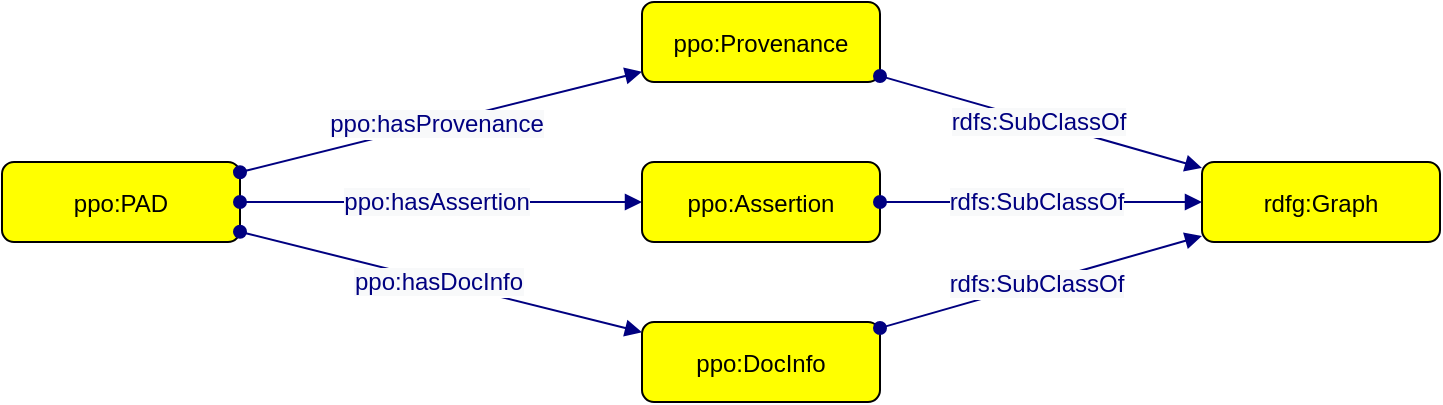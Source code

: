 <mxfile version="20.3.0" type="device" pages="8"><diagram id="r5bAQvxHWIokJ0bNrn_W" name="PAD"><mxGraphModel dx="1806" dy="889" grid="1" gridSize="10" guides="1" tooltips="1" connect="1" arrows="1" fold="1" page="0" pageScale="1" pageWidth="827" pageHeight="1169" math="0" shadow="0"><root><mxCell id="0"/><mxCell id="1" parent="0"/><mxCell id="KUJphh34m5trAI4EGn4l-1" value="ppo:PAD" style="graphMlID=n4;shape=rect;rounded=1;arcsize=30;fillColor=#ffff00;strokeColor=#000000;strokeWidth=1.0;fontSize=12;fontFamily=Helvetica;horizontal=1;verticalAlign=middle;" parent="1" vertex="1"><mxGeometry x="-240" y="80" width="119" height="40" as="geometry"/></mxCell><mxCell id="KUJphh34m5trAI4EGn4l-2" value="" style="graphMlID=e0;rounded=0;endArrow=block;strokeColor=#000080;strokeWidth=1.0;startArrow=oval;startFill=1;endFill=1;fontSize=12;fontFamily=Helvetica;horizontal=1;verticalAlign=middle;" parent="1" source="KUJphh34m5trAI4EGn4l-1" target="T-GnBuVgUxnBggzMr0Qk-1" edge="1"><mxGeometry relative="1" as="geometry"><mxPoint x="169" y="190" as="sourcePoint"/><mxPoint x="60" y="60" as="targetPoint"/></mxGeometry></mxCell><mxCell id="KUJphh34m5trAI4EGn4l-3" value="&lt;span style=&quot;color: rgb(0, 0, 128); font-size: 12px; background-color: rgb(248, 249, 250);&quot;&gt;ppo:hasProvenance&lt;/span&gt;" style="text;html=1;align=center;verticalAlign=middle;resizable=0;points=[];labelBackgroundColor=#ffffff;fontSize=12;fontFamily=Helvetica;horizontal=1;" parent="KUJphh34m5trAI4EGn4l-2" vertex="1" connectable="0"><mxGeometry x="-0.017" y="2" relative="1" as="geometry"><mxPoint x="-1" y="2" as="offset"/></mxGeometry></mxCell><mxCell id="KUJphh34m5trAI4EGn4l-5" value="" style="graphMlID=e0;rounded=0;endArrow=block;strokeColor=#000080;strokeWidth=1.0;startArrow=oval;startFill=1;endFill=1;fontSize=12;fontFamily=Helvetica;horizontal=1;verticalAlign=middle;" parent="1" source="KUJphh34m5trAI4EGn4l-1" target="T-GnBuVgUxnBggzMr0Qk-2" edge="1"><mxGeometry relative="1" as="geometry"><mxPoint x="-111" y="70" as="sourcePoint"/><mxPoint x="50" y="74.577" as="targetPoint"/></mxGeometry></mxCell><mxCell id="KUJphh34m5trAI4EGn4l-6" value="&lt;span style=&quot;color: rgb(0, 0, 128); font-size: 12px; background-color: rgb(248, 249, 250);&quot;&gt;ppo:hasAssertion&lt;/span&gt;" style="text;html=1;align=center;verticalAlign=middle;resizable=0;points=[];labelBackgroundColor=#ffffff;fontSize=12;fontFamily=Helvetica;horizontal=1;" parent="KUJphh34m5trAI4EGn4l-5" vertex="1" connectable="0"><mxGeometry x="-0.017" y="2" relative="1" as="geometry"><mxPoint x="-1" y="2" as="offset"/></mxGeometry></mxCell><mxCell id="T-GnBuVgUxnBggzMr0Qk-1" value="ppo:Provenance" style="graphMlID=n4;shape=rect;rounded=1;arcsize=30;fillColor=#ffff00;strokeColor=#000000;strokeWidth=1.0;fontSize=12;fontFamily=Helvetica;horizontal=1;verticalAlign=middle;" parent="1" vertex="1"><mxGeometry x="80" width="119" height="40" as="geometry"/></mxCell><mxCell id="T-GnBuVgUxnBggzMr0Qk-2" value="ppo:Assertion" style="graphMlID=n4;shape=rect;rounded=1;arcsize=30;fillColor=#ffff00;strokeColor=#000000;strokeWidth=1.0;fontSize=12;fontFamily=Helvetica;horizontal=1;verticalAlign=middle;" parent="1" vertex="1"><mxGeometry x="80" y="80" width="119" height="40" as="geometry"/></mxCell><mxCell id="T-GnBuVgUxnBggzMr0Qk-3" value="rdfg:Graph" style="graphMlID=n4;shape=rect;rounded=1;arcsize=30;fillColor=#ffff00;strokeColor=#000000;strokeWidth=1.0;fontSize=12;fontFamily=Helvetica;horizontal=1;verticalAlign=middle;" parent="1" vertex="1"><mxGeometry x="360" y="80" width="119" height="40" as="geometry"/></mxCell><mxCell id="T-GnBuVgUxnBggzMr0Qk-4" value="" style="graphMlID=e0;rounded=0;endArrow=block;strokeColor=#000080;strokeWidth=1.0;startArrow=oval;startFill=1;endFill=1;fontSize=12;fontFamily=Helvetica;horizontal=1;verticalAlign=middle;" parent="1" source="T-GnBuVgUxnBggzMr0Qk-2" target="T-GnBuVgUxnBggzMr0Qk-3" edge="1"><mxGeometry relative="1" as="geometry"><mxPoint x="-111" y="56.984" as="sourcePoint"/><mxPoint x="90" y="13.016" as="targetPoint"/></mxGeometry></mxCell><mxCell id="T-GnBuVgUxnBggzMr0Qk-5" value="&lt;span style=&quot;color: rgb(0, 0, 128); font-size: 12px; background-color: rgb(248, 249, 250);&quot;&gt;rdfs:SubClassOf&lt;/span&gt;" style="text;html=1;align=center;verticalAlign=middle;resizable=0;points=[];labelBackgroundColor=#ffffff;fontSize=12;fontFamily=Helvetica;horizontal=1;" parent="T-GnBuVgUxnBggzMr0Qk-4" vertex="1" connectable="0"><mxGeometry x="-0.017" y="2" relative="1" as="geometry"><mxPoint x="-1" y="2" as="offset"/></mxGeometry></mxCell><mxCell id="T-GnBuVgUxnBggzMr0Qk-6" value="" style="graphMlID=e0;rounded=0;endArrow=block;strokeColor=#000080;strokeWidth=1.0;startArrow=oval;startFill=1;endFill=1;fontSize=12;fontFamily=Helvetica;horizontal=1;verticalAlign=middle;" parent="1" source="T-GnBuVgUxnBggzMr0Qk-1" target="T-GnBuVgUxnBggzMr0Qk-3" edge="1"><mxGeometry relative="1" as="geometry"><mxPoint x="209" y="6.155" as="sourcePoint"/><mxPoint x="380" y="23.845" as="targetPoint"/></mxGeometry></mxCell><mxCell id="T-GnBuVgUxnBggzMr0Qk-7" value="&lt;span style=&quot;color: rgb(0, 0, 128); font-size: 12px; background-color: rgb(248, 249, 250);&quot;&gt;rdfs:SubClassOf&lt;/span&gt;" style="text;html=1;align=center;verticalAlign=middle;resizable=0;points=[];labelBackgroundColor=#ffffff;fontSize=12;fontFamily=Helvetica;horizontal=1;" parent="T-GnBuVgUxnBggzMr0Qk-6" vertex="1" connectable="0"><mxGeometry x="-0.017" y="2" relative="1" as="geometry"><mxPoint x="-1" y="2" as="offset"/></mxGeometry></mxCell><mxCell id="nkx4UvVVaPJu_EwP5q2J-1" value="" style="graphMlID=e0;rounded=0;endArrow=block;strokeColor=#000080;strokeWidth=1.0;startArrow=oval;startFill=1;endFill=1;fontSize=12;fontFamily=Helvetica;horizontal=1;verticalAlign=middle;" parent="1" source="KUJphh34m5trAI4EGn4l-1" target="nkx4UvVVaPJu_EwP5q2J-3" edge="1"><mxGeometry relative="1" as="geometry"><mxPoint x="-121" y="149.998" as="sourcePoint"/><mxPoint x="60" y="142.56" as="targetPoint"/></mxGeometry></mxCell><mxCell id="nkx4UvVVaPJu_EwP5q2J-2" value="&lt;span style=&quot;color: rgb(0, 0, 128); font-size: 12px; background-color: rgb(248, 249, 250);&quot;&gt;ppo:hasDocInfo&lt;/span&gt;" style="text;html=1;align=center;verticalAlign=middle;resizable=0;points=[];labelBackgroundColor=#ffffff;fontSize=12;fontFamily=Helvetica;horizontal=1;" parent="nkx4UvVVaPJu_EwP5q2J-1" vertex="1" connectable="0"><mxGeometry x="-0.017" y="2" relative="1" as="geometry"><mxPoint x="-1" y="2" as="offset"/></mxGeometry></mxCell><mxCell id="nkx4UvVVaPJu_EwP5q2J-3" value="ppo:DocInfo" style="graphMlID=n4;shape=rect;rounded=1;arcsize=30;fillColor=#ffff00;strokeColor=#000000;strokeWidth=1.0;fontSize=12;fontFamily=Helvetica;horizontal=1;verticalAlign=middle;" parent="1" vertex="1"><mxGeometry x="80" y="160" width="119" height="40" as="geometry"/></mxCell><mxCell id="nkx4UvVVaPJu_EwP5q2J-4" value="" style="graphMlID=e0;rounded=0;endArrow=block;strokeColor=#000080;strokeWidth=1.0;startArrow=oval;startFill=1;endFill=1;fontSize=12;fontFamily=Helvetica;horizontal=1;verticalAlign=middle;" parent="1" source="nkx4UvVVaPJu_EwP5q2J-3" target="T-GnBuVgUxnBggzMr0Qk-3" edge="1"><mxGeometry relative="1" as="geometry"><mxPoint x="209" y="88.715" as="sourcePoint"/><mxPoint x="360" y="151.06" as="targetPoint"/></mxGeometry></mxCell><mxCell id="nkx4UvVVaPJu_EwP5q2J-5" value="&lt;span style=&quot;color: rgb(0, 0, 128); font-size: 12px; background-color: rgb(248, 249, 250);&quot;&gt;rdfs:SubClassOf&lt;/span&gt;" style="text;html=1;align=center;verticalAlign=middle;resizable=0;points=[];labelBackgroundColor=#ffffff;fontSize=12;fontFamily=Helvetica;horizontal=1;" parent="nkx4UvVVaPJu_EwP5q2J-4" vertex="1" connectable="0"><mxGeometry x="-0.017" y="2" relative="1" as="geometry"><mxPoint x="-1" y="2" as="offset"/></mxGeometry></mxCell></root></mxGraphModel></diagram><diagram id="NwmYSHCzFPIrukeq5ntn" name="Provenance"><mxGraphModel dx="1406" dy="889" grid="1" gridSize="10" guides="1" tooltips="1" connect="1" arrows="1" fold="1" page="0" pageScale="1" pageWidth="827" pageHeight="1169" math="0" shadow="0"><root><mxCell id="0"/><mxCell id="1" parent="0"/><mxCell id="bMI9R893zhemqyN6EgHU-1" value="ppo:Provenance" style="swimlane;fontFamily=Helvetica;fontSize=12;rounded=1;gradientColor=none;swimlaneFillColor=#FFE6CC;opacity=50;" parent="1" vertex="1"><mxGeometry y="60" width="520" height="300" as="geometry"><mxRectangle y="60" width="110" height="30" as="alternateBounds"/></mxGeometry></mxCell><mxCell id="wUpOQCwEGJzGYe8gkbVC-2" value="ppo:Assertion" style="graphMlID=n4;shape=rect;rounded=1;arcsize=30;fillColor=#ffff00;strokeColor=#000000;strokeWidth=1.0;fontSize=12;fontFamily=Helvetica;horizontal=1;verticalAlign=middle;" parent="bMI9R893zhemqyN6EgHU-1" vertex="1"><mxGeometry x="40" y="60" width="119" height="40" as="geometry"/></mxCell><mxCell id="wUpOQCwEGJzGYe8gkbVC-5" value="xsd:DateTime" style="graphMlID=n6;shape=parallelogram;fillColor=#ccffcc;strokeColor=#000000;strokeWidth=1.0;fontSize=12;fontFamily=Helvetica;horizontal=1;verticalAlign=middle;" parent="bMI9R893zhemqyN6EgHU-1" vertex="1"><mxGeometry x="360" y="140" width="120" height="40" as="geometry"/></mxCell><mxCell id="wUpOQCwEGJzGYe8gkbVC-6" value="dcterms:Agent" style="graphMlID=n4;shape=rect;rounded=1;arcsize=30;fillColor=#ffff00;strokeColor=#000000;strokeWidth=1.0;fontSize=12;fontFamily=Helvetica;horizontal=1;verticalAlign=middle;" parent="bMI9R893zhemqyN6EgHU-1" vertex="1"><mxGeometry x="360" y="220" width="120" height="40" as="geometry"/></mxCell><mxCell id="wUpOQCwEGJzGYe8gkbVC-7" value="" style="graphMlID=e0;rounded=0;endArrow=block;strokeColor=#000080;strokeWidth=1.0;startArrow=oval;startFill=1;endFill=1;fontSize=12;fontFamily=Helvetica;horizontal=1;verticalAlign=middle;edgeStyle=entityRelationEdgeStyle;" parent="bMI9R893zhemqyN6EgHU-1" source="wUpOQCwEGJzGYe8gkbVC-2" target="wUpOQCwEGJzGYe8gkbVC-6" edge="1"><mxGeometry relative="1" as="geometry"><mxPoint x="180" y="174.667" as="sourcePoint"/><mxPoint x="511" y="308" as="targetPoint"/></mxGeometry></mxCell><mxCell id="wUpOQCwEGJzGYe8gkbVC-8" value="&lt;font color=&quot;#000080&quot;&gt;dcterms:creator&lt;/font&gt;" style="text;html=1;align=right;verticalAlign=middle;resizable=0;points=[];labelBackgroundColor=default;fontSize=12;fontFamily=Helvetica;horizontal=1;" parent="wUpOQCwEGJzGYe8gkbVC-7" vertex="1" connectable="0"><mxGeometry x="-0.017" y="2" relative="1" as="geometry"><mxPoint x="71" y="83" as="offset"/></mxGeometry></mxCell><mxCell id="wUpOQCwEGJzGYe8gkbVC-12" value="" style="graphMlID=e2;rounded=0;endArrow=block;strokeColor=#008000;strokeWidth=1.0;startArrow=oval;startFill=0;endFill=0;fontFamily=Helvetica;fontSize=12;edgeStyle=entityRelationEdgeStyle;" parent="bMI9R893zhemqyN6EgHU-1" source="wUpOQCwEGJzGYe8gkbVC-2" target="wUpOQCwEGJzGYe8gkbVC-5" edge="1"><mxGeometry relative="1" as="geometry"><mxPoint x="240" y="310" as="sourcePoint"/><mxPoint x="516.811" y="310.18" as="targetPoint"/></mxGeometry></mxCell><mxCell id="wUpOQCwEGJzGYe8gkbVC-13" value="&lt;font color=&quot;#008000&quot; style=&quot;font-size: 12px;&quot;&gt;&lt;span style=&quot;font-size: 12px;&quot;&gt;dcterms:created&lt;/span&gt;&lt;/font&gt;" style="text;html=1;align=right;verticalAlign=middle;resizable=0;points=[];labelBackgroundColor=default;fontFamily=Helvetica;fontSize=12;" parent="wUpOQCwEGJzGYe8gkbVC-12" vertex="1" connectable="0"><mxGeometry x="-0.09" y="3" relative="1" as="geometry"><mxPoint x="82" y="48" as="offset"/></mxGeometry></mxCell><mxCell id="Z7SJON0UZ6SQZPQjAAtj-1" value="xsd:IRI" style="graphMlID=n6;shape=parallelogram;fillColor=#ccffcc;strokeColor=#000000;strokeWidth=1.0;fontSize=12;fontFamily=Helvetica;horizontal=1;verticalAlign=middle;" parent="bMI9R893zhemqyN6EgHU-1" vertex="1"><mxGeometry x="360" y="60" width="120" height="40" as="geometry"/></mxCell><mxCell id="Z7SJON0UZ6SQZPQjAAtj-2" value="" style="graphMlID=e2;rounded=0;endArrow=block;strokeColor=#008000;strokeWidth=1.0;startArrow=oval;startFill=0;endFill=0;fontFamily=Helvetica;fontSize=12;edgeStyle=entityRelationEdgeStyle;" parent="bMI9R893zhemqyN6EgHU-1" source="wUpOQCwEGJzGYe8gkbVC-2" target="Z7SJON0UZ6SQZPQjAAtj-1" edge="1"><mxGeometry relative="1" as="geometry"><mxPoint x="340" y="-120" as="sourcePoint"/><mxPoint x="697.811" y="110.18" as="targetPoint"/></mxGeometry></mxCell><mxCell id="Z7SJON0UZ6SQZPQjAAtj-3" value="&lt;font color=&quot;#008000&quot; style=&quot;font-size: 12px;&quot;&gt;&lt;span style=&quot;font-size: 12px;&quot;&gt;dcterms:license&lt;/span&gt;&lt;/font&gt;" style="text;html=1;align=right;verticalAlign=middle;resizable=0;points=[];labelBackgroundColor=default;fontFamily=Helvetica;fontSize=12;" parent="Z7SJON0UZ6SQZPQjAAtj-2" vertex="1" connectable="0"><mxGeometry x="-0.09" y="3" relative="1" as="geometry"><mxPoint x="82" y="3" as="offset"/></mxGeometry></mxCell></root></mxGraphModel></diagram><diagram name="DocInfo" id="P3slYJVel3pkunC9MQ0Z"><mxGraphModel dx="1406" dy="489" grid="1" gridSize="10" guides="1" tooltips="1" connect="1" arrows="1" fold="1" page="0" pageScale="1" pageWidth="827" pageHeight="1169" math="0" shadow="0"><root><mxCell id="Lqi16ev8CbMD4aSJsYoh-0"/><mxCell id="Lqi16ev8CbMD4aSJsYoh-1" parent="Lqi16ev8CbMD4aSJsYoh-0"/><mxCell id="Lqi16ev8CbMD4aSJsYoh-13" value="ppo:DocInfo" style="swimlane;fontFamily=Helvetica;fontSize=12;rounded=1;gradientColor=none;swimlaneFillColor=#FFFFCC;opacity=50;" parent="Lqi16ev8CbMD4aSJsYoh-1" vertex="1"><mxGeometry y="400" width="520" height="300" as="geometry"><mxRectangle y="60" width="110" height="30" as="alternateBounds"/></mxGeometry></mxCell><mxCell id="Lqi16ev8CbMD4aSJsYoh-14" value="ppo:PAD" style="graphMlID=n4;shape=rect;rounded=1;arcsize=30;fillColor=#ffff00;strokeColor=#000000;strokeWidth=1.0;fontSize=12;fontFamily=Helvetica;horizontal=1;verticalAlign=middle;" parent="Lqi16ev8CbMD4aSJsYoh-13" vertex="1"><mxGeometry x="40" y="60" width="119" height="40" as="geometry"/></mxCell><mxCell id="Lqi16ev8CbMD4aSJsYoh-15" value="xsd:DateTime" style="graphMlID=n6;shape=parallelogram;fillColor=#ccffcc;strokeColor=#000000;strokeWidth=1.0;fontSize=12;fontFamily=Helvetica;horizontal=1;verticalAlign=middle;" parent="Lqi16ev8CbMD4aSJsYoh-13" vertex="1"><mxGeometry x="360" y="140" width="120" height="40" as="geometry"/></mxCell><mxCell id="Lqi16ev8CbMD4aSJsYoh-16" value="dcterms:Agent" style="graphMlID=n4;shape=rect;rounded=1;arcsize=30;fillColor=#ffff00;strokeColor=#000000;strokeWidth=1.0;fontSize=12;fontFamily=Helvetica;horizontal=1;verticalAlign=middle;" parent="Lqi16ev8CbMD4aSJsYoh-13" vertex="1"><mxGeometry x="360" y="220" width="120" height="40" as="geometry"/></mxCell><mxCell id="Lqi16ev8CbMD4aSJsYoh-17" value="" style="graphMlID=e0;rounded=0;endArrow=block;strokeColor=#000080;strokeWidth=1.0;startArrow=oval;startFill=1;endFill=1;fontSize=12;fontFamily=Helvetica;horizontal=1;verticalAlign=middle;edgeStyle=entityRelationEdgeStyle;" parent="Lqi16ev8CbMD4aSJsYoh-13" source="Lqi16ev8CbMD4aSJsYoh-14" target="Lqi16ev8CbMD4aSJsYoh-16" edge="1"><mxGeometry relative="1" as="geometry"><mxPoint x="180" y="174.667" as="sourcePoint"/><mxPoint x="511" y="308" as="targetPoint"/></mxGeometry></mxCell><mxCell id="Lqi16ev8CbMD4aSJsYoh-18" value="&lt;font color=&quot;#000080&quot;&gt;dcterms:creator&lt;/font&gt;" style="text;html=1;align=right;verticalAlign=middle;resizable=0;points=[];labelBackgroundColor=default;fontSize=12;fontFamily=Helvetica;horizontal=1;" parent="Lqi16ev8CbMD4aSJsYoh-17" vertex="1" connectable="0"><mxGeometry x="-0.017" y="2" relative="1" as="geometry"><mxPoint x="71" y="83" as="offset"/></mxGeometry></mxCell><mxCell id="Lqi16ev8CbMD4aSJsYoh-19" value="" style="graphMlID=e2;rounded=0;endArrow=block;strokeColor=#008000;strokeWidth=1.0;startArrow=oval;startFill=0;endFill=0;fontFamily=Helvetica;fontSize=12;edgeStyle=entityRelationEdgeStyle;" parent="Lqi16ev8CbMD4aSJsYoh-13" source="Lqi16ev8CbMD4aSJsYoh-14" target="Lqi16ev8CbMD4aSJsYoh-15" edge="1"><mxGeometry relative="1" as="geometry"><mxPoint x="240" y="310" as="sourcePoint"/><mxPoint x="516.811" y="310.18" as="targetPoint"/></mxGeometry></mxCell><mxCell id="Lqi16ev8CbMD4aSJsYoh-20" value="&lt;font color=&quot;#008000&quot; style=&quot;font-size: 12px;&quot;&gt;&lt;span style=&quot;font-size: 12px;&quot;&gt;dcterms:created&lt;/span&gt;&lt;/font&gt;" style="text;html=1;align=right;verticalAlign=middle;resizable=0;points=[];labelBackgroundColor=default;fontFamily=Helvetica;fontSize=12;" parent="Lqi16ev8CbMD4aSJsYoh-19" vertex="1" connectable="0"><mxGeometry x="-0.09" y="3" relative="1" as="geometry"><mxPoint x="82" y="48" as="offset"/></mxGeometry></mxCell><mxCell id="Lqi16ev8CbMD4aSJsYoh-21" value="xsd:IRI" style="graphMlID=n6;shape=parallelogram;fillColor=#ccffcc;strokeColor=#000000;strokeWidth=1.0;fontSize=12;fontFamily=Helvetica;horizontal=1;verticalAlign=middle;" parent="Lqi16ev8CbMD4aSJsYoh-13" vertex="1"><mxGeometry x="360" y="60" width="120" height="40" as="geometry"/></mxCell><mxCell id="Lqi16ev8CbMD4aSJsYoh-22" value="" style="graphMlID=e2;rounded=0;endArrow=block;strokeColor=#008000;strokeWidth=1.0;startArrow=oval;startFill=0;endFill=0;fontFamily=Helvetica;fontSize=12;edgeStyle=entityRelationEdgeStyle;" parent="Lqi16ev8CbMD4aSJsYoh-13" source="Lqi16ev8CbMD4aSJsYoh-14" target="Lqi16ev8CbMD4aSJsYoh-21" edge="1"><mxGeometry relative="1" as="geometry"><mxPoint x="340" y="-120" as="sourcePoint"/><mxPoint x="697.811" y="110.18" as="targetPoint"/></mxGeometry></mxCell><mxCell id="Lqi16ev8CbMD4aSJsYoh-23" value="&lt;font color=&quot;#008000&quot; style=&quot;font-size: 12px;&quot;&gt;&lt;span style=&quot;font-size: 12px;&quot;&gt;dcterms:license&lt;/span&gt;&lt;/font&gt;" style="text;html=1;align=right;verticalAlign=middle;resizable=0;points=[];labelBackgroundColor=default;fontFamily=Helvetica;fontSize=12;" parent="Lqi16ev8CbMD4aSJsYoh-22" vertex="1" connectable="0"><mxGeometry x="-0.09" y="3" relative="1" as="geometry"><mxPoint x="82" y="3" as="offset"/></mxGeometry></mxCell></root></mxGraphModel></diagram><diagram id="9AjnnbNAk49L-ehh__Q5" name="Assertion"><mxGraphModel dx="1406" dy="889" grid="1" gridSize="10" guides="1" tooltips="1" connect="1" arrows="1" fold="1" page="0" pageScale="1" pageWidth="827" pageHeight="1169" math="0" shadow="0"><root><mxCell id="0"/><mxCell id="1" parent="0"/><mxCell id="gz-MgCHbJ46bP3CUC2vn-1" value="np:Assertion" style="swimlane;fontFamily=Helvetica;fontSize=12;rounded=1;gradientColor=none;swimlaneFillColor=#CCE5FF;opacity=50;" parent="1" vertex="1"><mxGeometry x="80" y="180" width="880" height="620" as="geometry"><mxRectangle x="80" y="180" width="110" height="30" as="alternateBounds"/></mxGeometry></mxCell><mxCell id="MVykyhPDBNr8RIQKqEZP-3" value="ppo:Platform" style="graphMlID=n4;shape=rect;rounded=1;arcsize=30;fillColor=#ffff00;strokeColor=#000000;strokeWidth=1.0" parent="gz-MgCHbJ46bP3CUC2vn-1" vertex="1"><mxGeometry x="40" y="380" width="120" height="40" as="geometry"/></mxCell><mxCell id="0afHChDn0B2I90h6KcSq-1" value="xsd:Literal" style="graphMlID=n6;shape=parallelogram;fillColor=#ccffcc;strokeColor=#000000;strokeWidth=1.0" parent="gz-MgCHbJ46bP3CUC2vn-1" vertex="1"><mxGeometry x="360" y="220" width="120" height="40" as="geometry"/></mxCell><mxCell id="0afHChDn0B2I90h6KcSq-2" value="" style="graphMlID=e2;rounded=0;endArrow=block;strokeColor=#008000;strokeWidth=1.0;startArrow=oval;startFill=0;endFill=0;edgeStyle=orthogonalEdgeStyle;" parent="gz-MgCHbJ46bP3CUC2vn-1" source="MVykyhPDBNr8RIQKqEZP-3" target="0afHChDn0B2I90h6KcSq-1" edge="1"><mxGeometry relative="1" as="geometry"><mxPoint x="160" y="390" as="sourcePoint"/><mxPoint x="-280.189" y="270.18" as="targetPoint"/><Array as="points"><mxPoint x="120" y="240"/></Array></mxGeometry></mxCell><mxCell id="0afHChDn0B2I90h6KcSq-3" value="&lt;span style=&quot;color: rgb(0, 128, 0); font-size: 12px; background-color: rgb(248, 249, 250);&quot;&gt;dcterms:identifier&lt;/span&gt;" style="text;html=1;align=center;verticalAlign=middle;resizable=0;points=[];labelBackgroundColor=#ffffff;fontSize=12;fontFamily=Helvetica;" parent="0afHChDn0B2I90h6KcSq-2" vertex="1" connectable="0"><mxGeometry relative="1" as="geometry"><mxPoint x="70" as="offset"/></mxGeometry></mxCell><mxCell id="SunYYogLTdyj1RK_jPj5-1" value="xsd:anyURI" style="graphMlID=n6;shape=parallelogram;fillColor=#ccffcc;strokeColor=#000000;strokeWidth=1.0" parent="gz-MgCHbJ46bP3CUC2vn-1" vertex="1"><mxGeometry x="360" y="140" width="120" height="40" as="geometry"/></mxCell><mxCell id="SunYYogLTdyj1RK_jPj5-2" value="xsd:String" style="graphMlID=n6;shape=parallelogram;fillColor=#ccffcc;strokeColor=#000000;strokeWidth=1.0" parent="gz-MgCHbJ46bP3CUC2vn-1" vertex="1"><mxGeometry x="360" y="300" width="120" height="40" as="geometry"/></mxCell><mxCell id="SunYYogLTdyj1RK_jPj5-3" value="" style="graphMlID=e2;rounded=0;endArrow=block;strokeColor=#008000;strokeWidth=1.0;startArrow=oval;startFill=0;endFill=0;align=center;edgeStyle=orthogonalEdgeStyle;" parent="gz-MgCHbJ46bP3CUC2vn-1" source="MVykyhPDBNr8RIQKqEZP-3" target="SunYYogLTdyj1RK_jPj5-1" edge="1"><mxGeometry relative="1" as="geometry"><mxPoint x="160" y="390" as="sourcePoint"/><mxPoint x="-29.961" y="190" as="targetPoint"/><Array as="points"><mxPoint x="100" y="160"/></Array></mxGeometry></mxCell><mxCell id="SunYYogLTdyj1RK_jPj5-4" value="&lt;span style=&quot;color: rgb(0, 128, 0); font-size: 12px; background-color: rgb(248, 249, 250);&quot;&gt;schema:url&lt;/span&gt;" style="text;html=1;align=center;verticalAlign=middle;resizable=0;points=[];labelBackgroundColor=#ffffff;fontSize=12;fontFamily=Helvetica;" parent="SunYYogLTdyj1RK_jPj5-3" vertex="1" connectable="0"><mxGeometry relative="1" as="geometry"><mxPoint x="120" as="offset"/></mxGeometry></mxCell><mxCell id="SunYYogLTdyj1RK_jPj5-5" value="" style="graphMlID=e2;rounded=0;endArrow=block;strokeColor=#008000;strokeWidth=1.0;startArrow=oval;startFill=0;endFill=0;align=center;edgeStyle=orthogonalEdgeStyle;" parent="gz-MgCHbJ46bP3CUC2vn-1" source="MVykyhPDBNr8RIQKqEZP-3" target="SunYYogLTdyj1RK_jPj5-2" edge="1"><mxGeometry relative="1" as="geometry"><mxPoint x="160" y="390" as="sourcePoint"/><mxPoint x="-19.961" y="200" as="targetPoint"/><Array as="points"><mxPoint x="140" y="320"/></Array></mxGeometry></mxCell><mxCell id="SunYYogLTdyj1RK_jPj5-6" value="&lt;span style=&quot;color: rgb(0, 128, 0); font-size: 12px; background-color: rgb(248, 249, 250);&quot;&gt;schema:name&lt;br&gt;&lt;/span&gt;" style="text;html=1;align=center;verticalAlign=middle;resizable=0;points=[];labelBackgroundColor=#ffffff;fontSize=12;fontFamily=Helvetica;" parent="SunYYogLTdyj1RK_jPj5-5" vertex="1" connectable="0"><mxGeometry relative="1" as="geometry"><mxPoint x="20" as="offset"/></mxGeometry></mxCell><mxCell id="SunYYogLTdyj1RK_jPj5-7" value="dcterms:Agent" style="graphMlID=n4;shape=rect;rounded=1;arcsize=30;fillColor=#ffff00;strokeColor=#000000;strokeWidth=1.0;fontFamily=Helvetica;" parent="gz-MgCHbJ46bP3CUC2vn-1" vertex="1"><mxGeometry x="360.0" y="60" width="120" height="40" as="geometry"/></mxCell><mxCell id="SunYYogLTdyj1RK_jPj5-8" value="" style="graphMlID=e0;rounded=0;endArrow=block;strokeColor=#000080;strokeWidth=1.0;startArrow=oval;startFill=1;endFill=1;fontFamily=Helvetica;align=center;edgeStyle=orthogonalEdgeStyle;" parent="gz-MgCHbJ46bP3CUC2vn-1" source="MVykyhPDBNr8RIQKqEZP-3" target="SunYYogLTdyj1RK_jPj5-7" edge="1"><mxGeometry relative="1" as="geometry"><mxPoint x="40" y="80" as="sourcePoint"/><mxPoint x="-29" y="200" as="targetPoint"/><Array as="points"><mxPoint x="80" y="80"/></Array></mxGeometry></mxCell><mxCell id="SunYYogLTdyj1RK_jPj5-9" value="&lt;font color=&quot;#000080&quot; style=&quot;font-size: 12px;&quot;&gt;&lt;span style=&quot;font-size: 12px; background-color: rgb(248, 249, 250);&quot;&gt;ppo:hasOrganization&lt;/span&gt;&lt;/font&gt;" style="text;html=1;align=center;verticalAlign=middle;resizable=0;points=[];labelBackgroundColor=#ffffff;fontSize=12;fontFamily=Helvetica;" parent="SunYYogLTdyj1RK_jPj5-8" vertex="1" connectable="0"><mxGeometry relative="1" as="geometry"><mxPoint x="160" y="-11" as="offset"/></mxGeometry></mxCell><mxCell id="wgvQZaefd5ww9gvOljm6-1" value="ppo:PlatformType" style="graphMlID=n4;shape=rect;rounded=1;arcsize=30;fillColor=#ffff00;strokeColor=#000000;strokeWidth=1.0" parent="gz-MgCHbJ46bP3CUC2vn-1" vertex="1"><mxGeometry x="40" y="540" width="120" height="40" as="geometry"/></mxCell><mxCell id="wgvQZaefd5ww9gvOljm6-2" value="" style="graphMlID=e0;rounded=0;endArrow=block;strokeColor=#000080;strokeWidth=1.0;startArrow=oval;startFill=1;endFill=1;fontFamily=Helvetica;fontSize=12;" parent="gz-MgCHbJ46bP3CUC2vn-1" source="MVykyhPDBNr8RIQKqEZP-3" target="wgvQZaefd5ww9gvOljm6-1" edge="1"><mxGeometry relative="1" as="geometry"><mxPoint x="-490" y="60" as="sourcePoint"/><mxPoint x="-170" y="60" as="targetPoint"/></mxGeometry></mxCell><mxCell id="wgvQZaefd5ww9gvOljm6-3" value="ppo:hasPlatformType" style="edgeLabel;html=1;align=center;verticalAlign=middle;resizable=0;points=[];fontSize=12;fontFamily=Helvetica;fontColor=#000080;" parent="wgvQZaefd5ww9gvOljm6-2" vertex="1" connectable="0"><mxGeometry relative="1" as="geometry"><mxPoint as="offset"/></mxGeometry></mxCell><mxCell id="MJRSZF9TvteIFQLf6DUk-2" value="" style="graphMlID=e0;rounded=0;endArrow=block;strokeColor=#000080;strokeWidth=1.0;startArrow=oval;startFill=1;endFill=1;fontFamily=Helvetica;fontSize=11;" parent="gz-MgCHbJ46bP3CUC2vn-1" source="wgvQZaefd5ww9gvOljm6-1" target="rIVNulveX6J6Kft9MRbE-3" edge="1"><mxGeometry relative="1" as="geometry"><mxPoint x="320" y="350" as="sourcePoint"/><mxPoint x="640" y="400" as="targetPoint"/></mxGeometry></mxCell><mxCell id="MJRSZF9TvteIFQLf6DUk-3" value="&lt;span style=&quot;color: rgb(0, 0, 128); font-size: 12px; background-color: rgb(248, 249, 250);&quot;&gt;ppo:hasPolicy&lt;/span&gt;" style="text;html=1;align=center;verticalAlign=middle;resizable=0;points=[];labelBackgroundColor=#ffffff;fontSize=12;fontFamily=Helvetica;" parent="MJRSZF9TvteIFQLf6DUk-2" vertex="1" connectable="0"><mxGeometry relative="1" as="geometry"><mxPoint as="offset"/></mxGeometry></mxCell><mxCell id="rIVNulveX6J6Kft9MRbE-1" value="ppo:Evaluation-&#10;Policy" style="graphMlID=n4;shape=rect;rounded=1;arcsize=30;fillColor=#ffff00;strokeColor=#000000;strokeWidth=1.0" parent="gz-MgCHbJ46bP3CUC2vn-1" vertex="1"><mxGeometry x="560" y="540" width="120" height="40" as="geometry"/></mxCell><mxCell id="rIVNulveX6J6Kft9MRbE-2" value="ppo:Publication-&#10;ElsewherePolicy" style="graphMlID=n4;shape=rect;rounded=1;arcsize=30;fillColor=#ffff00;strokeColor=#000000;strokeWidth=1.0" parent="gz-MgCHbJ46bP3CUC2vn-1" vertex="1"><mxGeometry x="720" y="540" width="120" height="40" as="geometry"/></mxCell><mxCell id="rIVNulveX6J6Kft9MRbE-3" value="ppo:Policy" style="graphMlID=n4;shape=rect;rounded=1;arcsize=30;fillColor=#ffff00;strokeColor=#000000;strokeWidth=1.0" parent="gz-MgCHbJ46bP3CUC2vn-1" vertex="1"><mxGeometry x="560" y="380" width="120" height="40" as="geometry"/></mxCell><mxCell id="rIVNulveX6J6Kft9MRbE-4" value="ppo:Dissemination-&#10;Policy" style="graphMlID=n4;shape=rect;rounded=1;arcsize=30;fillColor=#ffff00;strokeColor=#000000;strokeWidth=1.0" parent="gz-MgCHbJ46bP3CUC2vn-1" vertex="1"><mxGeometry x="400" y="540" width="120" height="40" as="geometry"/></mxCell><mxCell id="rIVNulveX6J6Kft9MRbE-5" value="" style="graphMlID=e0;rounded=0;endArrow=block;strokeColor=#000080;strokeWidth=1.0;startArrow=oval;startFill=1;endFill=1;fontFamily=Helvetica;fontSize=11;" parent="gz-MgCHbJ46bP3CUC2vn-1" source="rIVNulveX6J6Kft9MRbE-3" target="rIVNulveX6J6Kft9MRbE-4" edge="1"><mxGeometry relative="1" as="geometry"><mxPoint x="570" y="270.082" as="sourcePoint"/><mxPoint x="721" y="270" as="targetPoint"/></mxGeometry></mxCell><mxCell id="rIVNulveX6J6Kft9MRbE-6" value="&lt;span style=&quot;color: rgb(0, 0, 128); font-size: 12px; background-color: rgb(248, 249, 250);&quot;&gt;rdfs:SubClassOf&lt;/span&gt;" style="text;html=1;align=center;verticalAlign=middle;resizable=0;points=[];labelBackgroundColor=#ffffff;fontSize=12;fontFamily=Helvetica;" parent="rIVNulveX6J6Kft9MRbE-5" vertex="1" connectable="0"><mxGeometry relative="1" as="geometry"><mxPoint x="-30" y="20" as="offset"/></mxGeometry></mxCell><mxCell id="rIVNulveX6J6Kft9MRbE-7" value="" style="graphMlID=e0;rounded=0;endArrow=block;strokeColor=#000080;strokeWidth=1.0;startArrow=oval;startFill=1;endFill=1;fontFamily=Helvetica;fontSize=11;" parent="gz-MgCHbJ46bP3CUC2vn-1" source="rIVNulveX6J6Kft9MRbE-3" target="rIVNulveX6J6Kft9MRbE-2" edge="1"><mxGeometry relative="1" as="geometry"><mxPoint x="603.333" y="440" as="sourcePoint"/><mxPoint x="456.667" y="550" as="targetPoint"/></mxGeometry></mxCell><mxCell id="rIVNulveX6J6Kft9MRbE-8" value="&lt;span style=&quot;color: rgb(0, 0, 128); font-size: 12px; background-color: rgb(248, 249, 250);&quot;&gt;rdfs:SubClassOf&lt;/span&gt;" style="text;html=1;align=center;verticalAlign=middle;resizable=0;points=[];labelBackgroundColor=#ffffff;fontSize=12;fontFamily=Helvetica;" parent="rIVNulveX6J6Kft9MRbE-7" vertex="1" connectable="0"><mxGeometry relative="1" as="geometry"><mxPoint x="20" y="20" as="offset"/></mxGeometry></mxCell><mxCell id="rIVNulveX6J6Kft9MRbE-9" value="" style="graphMlID=e0;rounded=0;endArrow=block;strokeColor=#000080;strokeWidth=1.0;startArrow=oval;startFill=1;endFill=1;fontFamily=Helvetica;fontSize=11;" parent="gz-MgCHbJ46bP3CUC2vn-1" source="rIVNulveX6J6Kft9MRbE-3" target="rIVNulveX6J6Kft9MRbE-1" edge="1"><mxGeometry relative="1" as="geometry"><mxPoint x="613.333" y="450" as="sourcePoint"/><mxPoint x="466.667" y="560" as="targetPoint"/></mxGeometry></mxCell><mxCell id="rIVNulveX6J6Kft9MRbE-10" value="&lt;span style=&quot;color: rgb(0, 0, 128); font-size: 12px; background-color: rgb(248, 249, 250);&quot;&gt;rdfs:SubClassOf&lt;/span&gt;" style="text;html=1;align=center;verticalAlign=middle;resizable=0;points=[];labelBackgroundColor=#ffffff;fontSize=12;fontFamily=Helvetica;" parent="rIVNulveX6J6Kft9MRbE-9" vertex="1" connectable="0"><mxGeometry relative="1" as="geometry"><mxPoint as="offset"/></mxGeometry></mxCell><mxCell id="KPBt56mXRijsaWwPCZUU-1" value="" style="graphMlID=e0;rounded=0;endArrow=block;strokeColor=#000080;strokeWidth=1.0;startArrow=oval;startFill=1;endFill=1;fontFamily=Helvetica;fontSize=11;" parent="gz-MgCHbJ46bP3CUC2vn-1" source="MVykyhPDBNr8RIQKqEZP-3" target="rIVNulveX6J6Kft9MRbE-3" edge="1"><mxGeometry relative="1" as="geometry"><mxPoint x="170" y="551.538" as="sourcePoint"/><mxPoint x="570" y="428.462" as="targetPoint"/></mxGeometry></mxCell><mxCell id="KPBt56mXRijsaWwPCZUU-2" value="&lt;span style=&quot;color: rgb(0, 0, 128); font-size: 12px; background-color: rgb(248, 249, 250);&quot;&gt;ppo:hasPolicy&lt;/span&gt;" style="text;html=1;align=center;verticalAlign=middle;resizable=0;points=[];labelBackgroundColor=#ffffff;fontSize=12;fontFamily=Helvetica;" parent="KPBt56mXRijsaWwPCZUU-1" vertex="1" connectable="0"><mxGeometry relative="1" as="geometry"><mxPoint as="offset"/></mxGeometry></mxCell></root></mxGraphModel></diagram><diagram id="DpkohsHSQypHiACqNhp4" name="Identifier"><mxGraphModel dx="1406" dy="889" grid="1" gridSize="10" guides="1" tooltips="1" connect="1" arrows="1" fold="1" page="0" pageScale="1" pageWidth="827" pageHeight="1169" math="0" shadow="0"><root><mxCell id="0"/><mxCell id="1" parent="0"/><mxCell id="uXc9PLOgi6FMu5m9OY-l-2" value="ppo:Platform" style="graphMlID=n4;shape=rect;rounded=1;arcsize=30;fillColor=#ffff00;strokeColor=#000000;strokeWidth=1.0;fontFamily=Helvetica;" parent="1" vertex="1"><mxGeometry x="360" y="280" width="160" height="40" as="geometry"/></mxCell><mxCell id="uXc9PLOgi6FMu5m9OY-l-8" value="xsd:String" style="graphMlID=n6;shape=parallelogram;fillColor=#ccffcc;strokeColor=#000000;strokeWidth=1.0" parent="1" vertex="1"><mxGeometry x="720" width="126.09" height="40" as="geometry"/></mxCell><mxCell id="uXc9PLOgi6FMu5m9OY-l-11" value="xsd:String" style="graphMlID=n6;shape=parallelogram;fillColor=#ccffcc;strokeColor=#000000;strokeWidth=1.0" parent="1" vertex="1"><mxGeometry x="720" y="80" width="126.09" height="40" as="geometry"/></mxCell><mxCell id="usg2qc-wE2mQrx90kM3m-1" value="xsd:anyURI" style="graphMlID=n6;shape=parallelogram;fillColor=#ccffcc;strokeColor=#000000;strokeWidth=1.0" parent="1" vertex="1"><mxGeometry x="720" y="360" width="126.095" height="43" as="geometry"/></mxCell><mxCell id="lhMrlvGYys9Os50Xt3gn-1" value="" style="graphMlID=e2;rounded=0;endArrow=block;strokeColor=#008000;strokeWidth=1.0;startArrow=oval;startFill=0;endFill=0;edgeStyle=entityRelationEdgeStyle;" parent="1" source="uXc9PLOgi6FMu5m9OY-l-2" target="uXc9PLOgi6FMu5m9OY-l-8" edge="1"><mxGeometry relative="1" as="geometry"><mxPoint x="250" y="430" as="sourcePoint"/><mxPoint x="526.811" y="430.18" as="targetPoint"/></mxGeometry></mxCell><mxCell id="lhMrlvGYys9Os50Xt3gn-2" value="&lt;span style=&quot;color: rgb(0, 128, 0); font-size: 12px; background-color: rgb(248, 249, 250);&quot;&gt;fabio:hasIssnL&lt;/span&gt;" style="text;html=1;align=right;verticalAlign=middle;resizable=0;points=[];labelBackgroundColor=#ffffff;fontSize=12;fontFamily=Helvetica;" parent="lhMrlvGYys9Os50Xt3gn-1" vertex="1" connectable="0"><mxGeometry x="-0.09" y="3" relative="1" as="geometry"><mxPoint x="80" y="-153" as="offset"/></mxGeometry></mxCell><mxCell id="IPl7vRSe11yOwly88ItS-1" value="xsd:String" style="graphMlID=n6;shape=parallelogram;fillColor=#ccffcc;strokeColor=#000000;strokeWidth=1.0" parent="1" vertex="1"><mxGeometry x="720" y="240" width="126.09" height="40" as="geometry"/></mxCell><mxCell id="IPl7vRSe11yOwly88ItS-2" value="" style="graphMlID=e2;rounded=0;endArrow=block;strokeColor=#008000;strokeWidth=1.0;startArrow=oval;startFill=0;endFill=0;edgeStyle=entityRelationEdgeStyle;" parent="1" source="uXc9PLOgi6FMu5m9OY-l-2" target="IPl7vRSe11yOwly88ItS-1" edge="1"><mxGeometry relative="1" as="geometry"><mxPoint x="113.008" y="380" as="sourcePoint"/><mxPoint x="199.811" y="490.18" as="targetPoint"/></mxGeometry></mxCell><mxCell id="IPl7vRSe11yOwly88ItS-3" value="&lt;span style=&quot;color: rgb(0, 128, 0); font-size: 12px; background-color: rgb(248, 249, 250);&quot;&gt;prism:doi&lt;/span&gt;" style="text;html=1;align=right;verticalAlign=middle;resizable=0;points=[];labelBackgroundColor=#ffffff;fontSize=12;fontFamily=Helvetica;" parent="IPl7vRSe11yOwly88ItS-2" vertex="1" connectable="0"><mxGeometry x="-0.09" y="3" relative="1" as="geometry"><mxPoint x="79" y="-20" as="offset"/></mxGeometry></mxCell><mxCell id="IPl7vRSe11yOwly88ItS-4" value="xsd:String" style="graphMlID=n6;shape=parallelogram;fillColor=#ccffcc;strokeColor=#000000;strokeWidth=1.0" parent="1" vertex="1"><mxGeometry x="720" y="520" width="126.095" height="43" as="geometry"/></mxCell><mxCell id="IPl7vRSe11yOwly88ItS-5" value="" style="graphMlID=e2;rounded=0;endArrow=block;strokeColor=#008000;strokeWidth=1.0;startArrow=oval;startFill=0;endFill=0;edgeStyle=entityRelationEdgeStyle;" parent="1" source="uXc9PLOgi6FMu5m9OY-l-2" target="IPl7vRSe11yOwly88ItS-4" edge="1"><mxGeometry relative="1" as="geometry"><mxPoint x="263.008" y="380" as="sourcePoint"/><mxPoint x="349.811" y="490.18" as="targetPoint"/></mxGeometry></mxCell><mxCell id="IPl7vRSe11yOwly88ItS-6" value="&lt;span style=&quot;color: rgb(0, 128, 0); font-size: 12px;&quot;&gt;wikidata:id&lt;/span&gt;" style="text;html=1;align=right;verticalAlign=middle;resizable=0;points=[];labelBackgroundColor=default;fontSize=12;fontFamily=Helvetica;" parent="IPl7vRSe11yOwly88ItS-5" vertex="1" connectable="0"><mxGeometry x="-0.09" y="3" relative="1" as="geometry"><mxPoint x="75" y="136" as="offset"/></mxGeometry></mxCell><mxCell id="IPl7vRSe11yOwly88ItS-7" value="xsd:String" style="graphMlID=n6;shape=parallelogram;fillColor=#ccffcc;strokeColor=#000000;strokeWidth=1.0" parent="1" vertex="1"><mxGeometry x="720" y="160" width="126.09" height="40" as="geometry"/></mxCell><mxCell id="IPl7vRSe11yOwly88ItS-8" value="" style="graphMlID=e2;rounded=0;endArrow=block;strokeColor=#008000;strokeWidth=1.0;startArrow=oval;startFill=0;endFill=0;edgeStyle=entityRelationEdgeStyle;" parent="1" source="uXc9PLOgi6FMu5m9OY-l-2" target="IPl7vRSe11yOwly88ItS-7" edge="1"><mxGeometry relative="1" as="geometry"><mxPoint x="353.008" y="443" as="sourcePoint"/><mxPoint x="439.811" y="553.18" as="targetPoint"/></mxGeometry></mxCell><mxCell id="IPl7vRSe11yOwly88ItS-9" value="&lt;span style=&quot;color: rgb(0, 128, 0); font-size: 12px; background-color: rgb(248, 249, 250);&quot;&gt;prism:eIssn&lt;/span&gt;" style="text;html=1;align=right;verticalAlign=middle;resizable=0;points=[];labelBackgroundColor=#ffffff;fontSize=12;fontFamily=Helvetica;" parent="IPl7vRSe11yOwly88ItS-8" vertex="1" connectable="0"><mxGeometry x="-0.09" y="3" relative="1" as="geometry"><mxPoint x="80" y="-65" as="offset"/></mxGeometry></mxCell><mxCell id="xd9QlA5LkdrfGByVIvqK-1" value="xsd:anyURI" style="graphMlID=n6;shape=parallelogram;fillColor=#ccffcc;strokeColor=#000000;strokeWidth=1.0" parent="1" vertex="1"><mxGeometry x="720" y="440" width="126.095" height="43" as="geometry"/></mxCell><mxCell id="xd9QlA5LkdrfGByVIvqK-2" value="" style="graphMlID=e2;rounded=0;endArrow=block;strokeColor=#008000;strokeWidth=1.0;startArrow=oval;startFill=0;endFill=0;edgeStyle=entityRelationEdgeStyle;" parent="1" source="uXc9PLOgi6FMu5m9OY-l-2" target="xd9QlA5LkdrfGByVIvqK-1" edge="1"><mxGeometry relative="1" as="geometry"><mxPoint x="533.008" y="480" as="sourcePoint"/><mxPoint x="619.811" y="590.18" as="targetPoint"/></mxGeometry></mxCell><mxCell id="xd9QlA5LkdrfGByVIvqK-3" value="&lt;span style=&quot;color: rgb(0, 128, 0); font-size: 12px; background-color: rgb(248, 249, 250);&quot;&gt;romeo:id&lt;/span&gt;" style="text;html=1;align=right;verticalAlign=middle;resizable=0;points=[];labelBackgroundColor=#ffffff;fontSize=12;fontFamily=Helvetica;" parent="xd9QlA5LkdrfGByVIvqK-2" vertex="1" connectable="0"><mxGeometry x="-0.09" y="3" relative="1" as="geometry"><mxPoint x="76" y="92" as="offset"/></mxGeometry></mxCell><mxCell id="HXwgE8Hu7ghbENhlWL-Q-1" value="" style="graphMlID=e2;rounded=0;endArrow=block;strokeColor=#008000;strokeWidth=1.0;startArrow=oval;startFill=0;endFill=0;edgeStyle=entityRelationEdgeStyle;" parent="1" source="uXc9PLOgi6FMu5m9OY-l-2" target="uXc9PLOgi6FMu5m9OY-l-11" edge="1"><mxGeometry relative="1" as="geometry"><mxPoint x="450.008" y="330" as="sourcePoint"/><mxPoint x="450.039" y="410" as="targetPoint"/></mxGeometry></mxCell><mxCell id="HXwgE8Hu7ghbENhlWL-Q-2" value="&lt;span style=&quot;color: rgb(0, 128, 0); font-size: 12px; background-color: rgb(248, 249, 250);&quot;&gt;prism:issn&lt;br&gt;&lt;/span&gt;" style="text;html=1;align=right;verticalAlign=middle;resizable=0;points=[];labelBackgroundColor=#ffffff;fontSize=12;fontFamily=Helvetica;" parent="HXwgE8Hu7ghbENhlWL-Q-1" vertex="1" connectable="0"><mxGeometry x="-0.09" y="3" relative="1" as="geometry"><mxPoint x="81" y="-110" as="offset"/></mxGeometry></mxCell><mxCell id="HXwgE8Hu7ghbENhlWL-Q-3" value="" style="graphMlID=e2;rounded=0;endArrow=block;strokeColor=#008000;strokeWidth=1.0;startArrow=oval;startFill=0;endFill=0;edgeStyle=entityRelationEdgeStyle;" parent="1" source="uXc9PLOgi6FMu5m9OY-l-2" target="usg2qc-wE2mQrx90kM3m-1" edge="1"><mxGeometry relative="1" as="geometry"><mxPoint x="460.008" y="340" as="sourcePoint"/><mxPoint x="460.039" y="420" as="targetPoint"/></mxGeometry></mxCell><mxCell id="HXwgE8Hu7ghbENhlWL-Q-4" value="&lt;span style=&quot;color: rgb(0, 128, 0); font-size: 12px; background-color: rgb(248, 249, 250);&quot;&gt;openalex:venueId&lt;br&gt;&lt;/span&gt;" style="text;html=1;align=right;verticalAlign=middle;resizable=0;points=[];labelBackgroundColor=#ffffff;fontSize=12;fontFamily=Helvetica;" parent="HXwgE8Hu7ghbENhlWL-Q-3" vertex="1" connectable="0"><mxGeometry x="-0.09" y="3" relative="1" as="geometry"><mxPoint x="77" y="48" as="offset"/></mxGeometry></mxCell></root></mxGraphModel></diagram><diagram id="3MuNYW0R61McRn4A7BKe" name="Evaluation"><mxGraphModel dx="1806" dy="889" grid="1" gridSize="10" guides="1" tooltips="1" connect="1" arrows="1" fold="1" page="0" pageScale="1" pageWidth="827" pageHeight="1169" math="0" shadow="0"><root><mxCell id="0"/><mxCell id="1" parent="0"/><mxCell id="5_A1nEkDwieAS9V30yiK-4" value="" style="graphMlID=e2;rounded=0;endArrow=block;strokeColor=#008000;strokeWidth=1.0;startArrow=oval;startFill=0;endFill=0;fontFamily=Helvetica;fontSize=12;" edge="1" parent="1" target="5_A1nEkDwieAS9V30yiK-6" source="jqNX5RoaksAqMUhYsRNB-9"><mxGeometry relative="1" as="geometry"><mxPoint x="238" y="200" as="sourcePoint"/><mxPoint x="520" y="460" as="targetPoint"/><Array as="points"><mxPoint x="280" y="100"/></Array></mxGeometry></mxCell><mxCell id="5_A1nEkDwieAS9V30yiK-5" value="&lt;font color=&quot;#008000&quot;&gt;&lt;span style=&quot;background-color: rgb(248, 249, 250);&quot;&gt;ppo:postPublicationCommenting&lt;/span&gt;&lt;/font&gt;" style="text;html=1;align=right;verticalAlign=middle;resizable=0;points=[];labelBackgroundColor=#ffffff;fontFamily=Helvetica;fontSize=12;" vertex="1" connectable="0" parent="5_A1nEkDwieAS9V30yiK-4"><mxGeometry x="-0.09" y="3" relative="1" as="geometry"><mxPoint x="72" y="-62" as="offset"/></mxGeometry></mxCell><mxCell id="jqNX5RoaksAqMUhYsRNB-7" value="" style="graphMlID=e0;rounded=0;endArrow=block;strokeColor=#000080;strokeWidth=1.0;startArrow=oval;startFill=1;endFill=1;fontFamily=Helvetica;fontSize=11;entryX=0;entryY=0.75;entryDx=0;entryDy=0;" parent="1" source="jqNX5RoaksAqMUhYsRNB-9" target="jqNX5RoaksAqMUhYsRNB-21" edge="1"><mxGeometry relative="1" as="geometry"><mxPoint x="290" y="310" as="sourcePoint"/><mxPoint x="530" y="620" as="targetPoint"/></mxGeometry></mxCell><mxCell id="jqNX5RoaksAqMUhYsRNB-8" value="&lt;span style=&quot;color: rgb(0, 0, 128); font-size: 12px; background-color: rgb(248, 249, 250);&quot;&gt;ppo:hasInitiator&lt;/span&gt;" style="text;html=1;align=right;verticalAlign=middle;resizable=0;points=[];labelBackgroundColor=#ffffff;fontSize=12;fontFamily=Helvetica;" parent="jqNX5RoaksAqMUhYsRNB-7" vertex="1" connectable="0"><mxGeometry relative="1" as="geometry"><mxPoint x="90" y="5" as="offset"/></mxGeometry></mxCell><mxCell id="jqNX5RoaksAqMUhYsRNB-5" value="" style="graphMlID=e0;rounded=0;endArrow=block;strokeColor=#000080;strokeWidth=1.0;startArrow=oval;startFill=1;endFill=1;fontFamily=Helvetica;fontSize=11;entryX=0;entryY=0.25;entryDx=0;entryDy=0;" parent="1" source="jqNX5RoaksAqMUhYsRNB-9" target="jqNX5RoaksAqMUhYsRNB-21" edge="1"><mxGeometry relative="1" as="geometry"><mxPoint x="340" y="690" as="sourcePoint"/><mxPoint x="260" y="550" as="targetPoint"/></mxGeometry></mxCell><mxCell id="jqNX5RoaksAqMUhYsRNB-6" value="&lt;span style=&quot;color: rgb(0, 0, 128); font-size: 12px; background-color: rgb(248, 249, 250);&quot;&gt;ppo:involves&lt;/span&gt;" style="text;html=1;align=right;verticalAlign=middle;resizable=0;points=[];labelBackgroundColor=#ffffff;fontSize=12;fontFamily=Helvetica;" parent="jqNX5RoaksAqMUhYsRNB-5" vertex="1" connectable="0"><mxGeometry relative="1" as="geometry"><mxPoint x="90" y="-5" as="offset"/></mxGeometry></mxCell><mxCell id="jqNX5RoaksAqMUhYsRNB-9" value="ppo:EvaluationPolicy" style="graphMlID=n4;shape=rect;rounded=1;arcsize=30;fillColor=#ffff00;strokeColor=#000000;strokeWidth=1.0" parent="1" vertex="1"><mxGeometry x="160" y="280" width="120" height="40" as="geometry"/></mxCell><mxCell id="jqNX5RoaksAqMUhYsRNB-10" value="ppo:Platform" style="graphMlID=n4;shape=rect;rounded=1;arcsize=30;fillColor=#ffff00;strokeColor=#000000;strokeWidth=1.0;fontFamily=Helvetica;fontSize=12;" parent="1" vertex="1"><mxGeometry x="-80" y="280" width="120" height="40" as="geometry"/></mxCell><mxCell id="jqNX5RoaksAqMUhYsRNB-11" value="" style="graphMlID=e0;rounded=0;endArrow=block;strokeColor=#000080;strokeWidth=1.0;startArrow=oval;startFill=1;endFill=1;fontFamily=Helvetica;elbow=vertical;fontSize=12;" parent="1" source="jqNX5RoaksAqMUhYsRNB-10" target="jqNX5RoaksAqMUhYsRNB-9" edge="1"><mxGeometry relative="1" as="geometry"><mxPoint x="-120" y="190" as="sourcePoint"/><mxPoint x="120" y="300" as="targetPoint"/></mxGeometry></mxCell><mxCell id="jqNX5RoaksAqMUhYsRNB-12" value="ppo:hasPolicy" style="edgeLabel;html=1;align=center;verticalAlign=middle;resizable=0;points=[];fontSize=12;fontFamily=Helvetica;fontColor=#000080;" parent="jqNX5RoaksAqMUhYsRNB-11" vertex="1" connectable="0"><mxGeometry x="-0.105" y="1" relative="1" as="geometry"><mxPoint as="offset"/></mxGeometry></mxCell><mxCell id="jqNX5RoaksAqMUhYsRNB-18" value="" style="graphMlID=e2;rounded=0;endArrow=block;strokeColor=#008000;strokeWidth=1.0;startArrow=oval;startFill=0;endFill=0;fontFamily=Helvetica;fontSize=12;" parent="1" source="jqNX5RoaksAqMUhYsRNB-9" target="jqNX5RoaksAqMUhYsRNB-20" edge="1"><mxGeometry relative="1" as="geometry"><mxPoint x="280" y="540" as="sourcePoint"/><mxPoint x="520" y="540" as="targetPoint"/><Array as="points"><mxPoint x="280" y="180"/></Array></mxGeometry></mxCell><mxCell id="jqNX5RoaksAqMUhYsRNB-19" value="&lt;font color=&quot;#008000&quot;&gt;&lt;span style=&quot;background-color: rgb(248, 249, 250);&quot;&gt;ppo:possibleDecision&lt;/span&gt;&lt;/font&gt;" style="text;html=1;align=right;verticalAlign=middle;resizable=0;points=[];labelBackgroundColor=#ffffff;fontFamily=Helvetica;fontSize=12;" parent="jqNX5RoaksAqMUhYsRNB-18" vertex="1" connectable="0"><mxGeometry x="-0.09" y="3" relative="1" as="geometry"><mxPoint x="64" y="-21" as="offset"/></mxGeometry></mxCell><mxCell id="jqNX5RoaksAqMUhYsRNB-20" value="xsd:string" style="graphMlID=n6;shape=parallelogram;fillColor=#ccffcc;strokeColor=#000000;strokeWidth=1.0" parent="1" vertex="1"><mxGeometry x="360" y="160" width="120" height="40" as="geometry"/></mxCell><mxCell id="jqNX5RoaksAqMUhYsRNB-21" value="pro:PublishingRole" style="graphMlID=n4;shape=rect;rounded=1;arcsize=30;fillColor=#ffff00;strokeColor=#000000;strokeWidth=1.0" parent="1" vertex="1"><mxGeometry x="520" y="280" width="120" height="40" as="geometry"/></mxCell><mxCell id="jqNX5RoaksAqMUhYsRNB-25" value="" style="graphMlID=e0;rounded=0;endArrow=block;strokeColor=#000080;strokeWidth=1.0;startArrow=oval;startFill=1;endFill=1;fontFamily=Helvetica;elbow=vertical;fontSize=12;edgeStyle=orthogonalEdgeStyle;exitX=0.25;exitY=0;exitDx=0;exitDy=0;entryX=0.75;entryY=0;entryDx=0;entryDy=0;curved=1;" parent="1" source="jqNX5RoaksAqMUhYsRNB-21" target="jqNX5RoaksAqMUhYsRNB-21" edge="1"><mxGeometry relative="1" as="geometry"><mxPoint x="680" y="159.5" as="sourcePoint"/><mxPoint x="643.05" y="550" as="targetPoint"/><Array as="points"><mxPoint x="580" y="100"/></Array></mxGeometry></mxCell><mxCell id="jqNX5RoaksAqMUhYsRNB-26" value="ppo:anonymousTo" style="edgeLabel;html=1;align=center;verticalAlign=middle;resizable=0;points=[];fontSize=12;fontFamily=Helvetica;fontColor=#000080;" parent="jqNX5RoaksAqMUhYsRNB-25" vertex="1" connectable="0"><mxGeometry x="-0.105" y="1" relative="1" as="geometry"><mxPoint x="4" y="71" as="offset"/></mxGeometry></mxCell><mxCell id="jqNX5RoaksAqMUhYsRNB-34" value="ppo:DocumentType" style="graphMlID=n4;shape=rect;rounded=1;arcsize=30;fillColor=#ffff00;strokeColor=#000000;strokeWidth=1.0" parent="1" vertex="1"><mxGeometry x="520" y="520" width="120" height="40" as="geometry"/></mxCell><mxCell id="jqNX5RoaksAqMUhYsRNB-38" value="" style="graphMlID=e0;rounded=0;endArrow=block;strokeColor=#000080;strokeWidth=1.0;startArrow=oval;startFill=1;endFill=1;fontFamily=Helvetica;fontSize=11;" parent="1" source="jqNX5RoaksAqMUhYsRNB-9" target="jqNX5RoaksAqMUhYsRNB-34" edge="1"><mxGeometry relative="1" as="geometry"><mxPoint x="290" y="310" as="sourcePoint"/><mxPoint x="530" y="620" as="targetPoint"/><Array as="points"><mxPoint x="400" y="540"/></Array></mxGeometry></mxCell><mxCell id="jqNX5RoaksAqMUhYsRNB-39" value="&lt;span style=&quot;color: rgb(0, 0, 128); font-size: 12px; background-color: rgb(248, 249, 250);&quot;&gt;ppo:covers&lt;/span&gt;" style="text;html=1;align=right;verticalAlign=middle;resizable=0;points=[];labelBackgroundColor=#ffffff;fontSize=12;fontFamily=Helvetica;" parent="jqNX5RoaksAqMUhYsRNB-38" vertex="1" connectable="0"><mxGeometry relative="1" as="geometry"><mxPoint x="136" y="62" as="offset"/></mxGeometry></mxCell><mxCell id="dO-Xu6t4-0YCVlXrp8EN-6" value="pro:Author" style="graphMlID=n4;shape=rect;rounded=1;arcsize=30;fillColor=#ffff00;strokeColor=#000000;strokeWidth=1.0;fontSize=11;fillStyle=auto;opacity=30;textOpacity=30;" parent="1" vertex="1"><mxGeometry x="440" y="400" width="80" height="40" as="geometry"/></mxCell><mxCell id="dO-Xu6t4-0YCVlXrp8EN-7" value="pro:peer-&#10;reviewer" style="graphMlID=n4;shape=rect;rounded=1;arcsize=30;fillColor=#ffff00;strokeColor=#000000;strokeWidth=1.0;fontSize=11;fillStyle=auto;opacity=30;textOpacity=30;" parent="1" vertex="1"><mxGeometry x="540" y="400" width="80" height="40" as="geometry"/></mxCell><mxCell id="dO-Xu6t4-0YCVlXrp8EN-8" value="pro:Editor" style="graphMlID=n4;shape=rect;rounded=1;arcsize=30;fillColor=#ffff00;strokeColor=#000000;strokeWidth=1.0;fontSize=11;fillStyle=auto;opacity=30;textOpacity=30;" parent="1" vertex="1"><mxGeometry x="640" y="400" width="80" height="40" as="geometry"/></mxCell><mxCell id="dO-Xu6t4-0YCVlXrp8EN-11" value="" style="graphMlID=e0;rounded=0;endArrow=block;strokeColor=#000080;strokeWidth=1.0;startArrow=oval;startFill=1;endFill=1;fontFamily=Helvetica;elbow=vertical;fontSize=12;edgeStyle=orthogonalEdgeStyle;opacity=30;textOpacity=30;" parent="1" source="dO-Xu6t4-0YCVlXrp8EN-7" target="jqNX5RoaksAqMUhYsRNB-21" edge="1"><mxGeometry relative="1" as="geometry"><mxPoint x="580" y="410" as="sourcePoint"/><mxPoint x="680" y="330" as="targetPoint"/><Array as="points"><mxPoint x="580" y="360"/><mxPoint x="580" y="360"/></Array></mxGeometry></mxCell><mxCell id="dO-Xu6t4-0YCVlXrp8EN-13" value="" style="graphMlID=e0;rounded=0;endArrow=block;strokeColor=#000080;strokeWidth=1.0;startArrow=oval;startFill=1;endFill=1;fontFamily=Helvetica;elbow=vertical;fontSize=12;edgeStyle=orthogonalEdgeStyle;opacity=30;textOpacity=30;" parent="1" source="dO-Xu6t4-0YCVlXrp8EN-8" target="jqNX5RoaksAqMUhYsRNB-21" edge="1"><mxGeometry relative="1" as="geometry"><mxPoint x="590" y="410" as="sourcePoint"/><mxPoint x="590" y="330" as="targetPoint"/><Array as="points"><mxPoint x="680" y="370"/><mxPoint x="580" y="370"/></Array></mxGeometry></mxCell><mxCell id="dO-Xu6t4-0YCVlXrp8EN-9" value="" style="graphMlID=e0;rounded=0;endArrow=block;strokeColor=#000080;strokeWidth=1.0;startArrow=oval;startFill=1;endFill=1;fontFamily=Helvetica;elbow=vertical;fontSize=12;edgeStyle=orthogonalEdgeStyle;opacity=30;textOpacity=30;" parent="1" source="dO-Xu6t4-0YCVlXrp8EN-6" target="jqNX5RoaksAqMUhYsRNB-21" edge="1"><mxGeometry relative="1" as="geometry"><mxPoint x="530" y="390" as="sourcePoint"/><mxPoint x="630" y="390" as="targetPoint"/><Array as="points"><mxPoint x="480" y="370"/><mxPoint x="580" y="370"/></Array></mxGeometry></mxCell><mxCell id="dO-Xu6t4-0YCVlXrp8EN-10" value="rdf:type" style="edgeLabel;html=1;align=center;verticalAlign=middle;resizable=0;points=[];fontSize=12;fontFamily=Helvetica;fontColor=#000080;textOpacity=30;" parent="dO-Xu6t4-0YCVlXrp8EN-9" vertex="1" connectable="0"><mxGeometry x="-0.105" y="1" relative="1" as="geometry"><mxPoint x="49" y="-19" as="offset"/></mxGeometry></mxCell><mxCell id="dO-Xu6t4-0YCVlXrp8EN-14" value="" style="graphMlID=e0;rounded=0;endArrow=block;strokeColor=#000080;strokeWidth=1.0;startArrow=oval;startFill=1;endFill=1;fontFamily=Helvetica;elbow=vertical;fontSize=12;exitX=0.25;exitY=0;exitDx=0;exitDy=0;entryX=0.75;entryY=0;entryDx=0;entryDy=0;edgeStyle=orthogonalEdgeStyle;curved=1;" parent="1" source="jqNX5RoaksAqMUhYsRNB-21" target="jqNX5RoaksAqMUhYsRNB-21" edge="1"><mxGeometry relative="1" as="geometry"><mxPoint x="540" y="290" as="sourcePoint"/><mxPoint x="640" y="290" as="targetPoint"/><Array as="points"><mxPoint x="580" y="190"/></Array></mxGeometry></mxCell><mxCell id="dO-Xu6t4-0YCVlXrp8EN-15" value="ppo:interactsWith" style="edgeLabel;html=1;align=center;verticalAlign=middle;resizable=0;points=[];fontSize=12;fontFamily=Helvetica;fontColor=#000080;" parent="dO-Xu6t4-0YCVlXrp8EN-14" vertex="1" connectable="0"><mxGeometry x="-0.105" y="1" relative="1" as="geometry"><mxPoint x="4" y="31" as="offset"/></mxGeometry></mxCell><mxCell id="LAG5xRyVKDwOkAcSsvNo-1" value="ppo:Review-&lt;br&gt;Report" style="graphMlID=n4;shape=rect;rounded=1;arcsize=30;fillColor=#ffff00;strokeColor=#000000;strokeWidth=1.0;fontSize=11;fillStyle=auto;textOpacity=30;html=1;opacity=30;" parent="1" vertex="1"><mxGeometry x="390" y="640" width="80" height="40" as="geometry"/></mxCell><mxCell id="LAG5xRyVKDwOkAcSsvNo-2" value="ppo:Review-&lt;br&gt;Summary" style="graphMlID=n4;shape=rect;rounded=1;arcsize=30;fillColor=#ffff00;strokeColor=#000000;strokeWidth=1.0;fontSize=11;fillStyle=auto;textOpacity=30;html=1;opacity=30;" parent="1" vertex="1"><mxGeometry x="490" y="640" width="80" height="40" as="geometry"/></mxCell><mxCell id="LAG5xRyVKDwOkAcSsvNo-3" value="ppo:Author-&lt;br&gt;Editor-&lt;br&gt;Communication" style="graphMlID=n4;shape=rect;rounded=1;arcsize=30;fillColor=#ffff00;strokeColor=#000000;strokeWidth=1.0;fontSize=11;fillStyle=auto;textOpacity=30;html=1;opacity=30;" parent="1" vertex="1"><mxGeometry x="590" y="640" width="80" height="40" as="geometry"/></mxCell><mxCell id="LAG5xRyVKDwOkAcSsvNo-4" value="" style="graphMlID=e0;rounded=0;endArrow=block;strokeColor=#000080;strokeWidth=1.0;startArrow=oval;startFill=1;endFill=1;fontFamily=Helvetica;elbow=vertical;fontSize=12;edgeStyle=orthogonalEdgeStyle;textOpacity=30;html=1;opacity=30;" parent="1" source="LAG5xRyVKDwOkAcSsvNo-2" target="jqNX5RoaksAqMUhYsRNB-34" edge="1"><mxGeometry relative="1" as="geometry"><mxPoint x="580" y="770" as="sourcePoint"/><mxPoint x="580" y="680" as="targetPoint"/><Array as="points"><mxPoint x="530" y="610"/><mxPoint x="580" y="610"/></Array></mxGeometry></mxCell><mxCell id="LAG5xRyVKDwOkAcSsvNo-5" value="" style="graphMlID=e0;rounded=0;endArrow=block;strokeColor=#000080;strokeWidth=1.0;startArrow=oval;startFill=1;endFill=1;fontFamily=Helvetica;elbow=vertical;fontSize=12;edgeStyle=orthogonalEdgeStyle;textOpacity=30;html=1;opacity=30;" parent="1" source="LAG5xRyVKDwOkAcSsvNo-3" target="jqNX5RoaksAqMUhYsRNB-34" edge="1"><mxGeometry relative="1" as="geometry"><mxPoint x="590" y="770" as="sourcePoint"/><mxPoint x="580" y="680" as="targetPoint"/><Array as="points"><mxPoint x="630" y="610"/><mxPoint x="580" y="610"/></Array></mxGeometry></mxCell><mxCell id="LAG5xRyVKDwOkAcSsvNo-8" value="ppo:Submitted-&lt;br&gt;Manuscript" style="graphMlID=n4;shape=rect;rounded=1;arcsize=30;fillColor=#ffff00;strokeColor=#000000;strokeWidth=1.0;fontSize=11;fillStyle=auto;textOpacity=30;html=1;opacity=30;" parent="1" vertex="1"><mxGeometry x="690" y="640" width="80" height="40" as="geometry"/></mxCell><mxCell id="LAG5xRyVKDwOkAcSsvNo-9" value="" style="graphMlID=e0;rounded=0;endArrow=block;strokeColor=#000080;strokeWidth=1.0;startArrow=oval;startFill=1;endFill=1;fontFamily=Helvetica;elbow=vertical;fontSize=12;edgeStyle=orthogonalEdgeStyle;textOpacity=30;html=1;opacity=30;" parent="1" source="LAG5xRyVKDwOkAcSsvNo-8" target="jqNX5RoaksAqMUhYsRNB-34" edge="1"><mxGeometry relative="1" as="geometry"><mxPoint x="690" y="770" as="sourcePoint"/><mxPoint x="680" y="640" as="targetPoint"/><Array as="points"><mxPoint x="730" y="610"/><mxPoint x="580" y="610"/></Array></mxGeometry></mxCell><mxCell id="LAG5xRyVKDwOkAcSsvNo-6" value="" style="graphMlID=e0;rounded=0;endArrow=block;strokeColor=#000080;strokeWidth=1.0;startArrow=oval;startFill=1;endFill=1;fontFamily=Helvetica;elbow=vertical;fontSize=12;edgeStyle=orthogonalEdgeStyle;textOpacity=30;html=1;opacity=30;" parent="1" source="LAG5xRyVKDwOkAcSsvNo-1" target="jqNX5RoaksAqMUhYsRNB-34" edge="1"><mxGeometry relative="1" as="geometry"><mxPoint x="530" y="750" as="sourcePoint"/><mxPoint x="580" y="680" as="targetPoint"/><Array as="points"><mxPoint x="430" y="610"/><mxPoint x="580" y="610"/></Array></mxGeometry></mxCell><mxCell id="LAG5xRyVKDwOkAcSsvNo-7" value="rdf:type" style="edgeLabel;html=1;align=center;verticalAlign=middle;resizable=0;points=[];fontSize=12;fontFamily=Helvetica;fontColor=#000080;textOpacity=30;" parent="LAG5xRyVKDwOkAcSsvNo-6" vertex="1" connectable="0"><mxGeometry x="-0.105" y="1" relative="1" as="geometry"><mxPoint x="79" y="-19" as="offset"/></mxGeometry></mxCell><mxCell id="reZ1YduYFhE9TnTQI12O-1" value="ppo:Public-&#10;Accessability" style="graphMlID=n4;shape=rect;rounded=1;arcsize=30;fillColor=#ffff00;strokeColor=#000000;strokeWidth=1.0" parent="1" vertex="1"><mxGeometry x="920" y="400" width="120" height="40" as="geometry"/></mxCell><mxCell id="reZ1YduYFhE9TnTQI12O-2" value="ppo:Accessible" style="graphMlID=n4;shape=rect;rounded=1;arcsize=30;fillColor=#ffff00;strokeColor=#000000;strokeWidth=1.0;fontSize=11;fillStyle=auto;" parent="1" vertex="1"><mxGeometry x="840" y="520" width="80" height="40" as="geometry"/></mxCell><mxCell id="reZ1YduYFhE9TnTQI12O-3" value="ppo:OptIn" style="graphMlID=n4;shape=rect;rounded=1;arcsize=30;fillColor=#ffff00;strokeColor=#000000;strokeWidth=1.0;fontSize=11;fillStyle=auto;" parent="1" vertex="1"><mxGeometry x="1040" y="520" width="80" height="40" as="geometry"/></mxCell><mxCell id="reZ1YduYFhE9TnTQI12O-5" value="" style="graphMlID=e0;rounded=0;endArrow=block;strokeColor=#000080;strokeWidth=1.0;startArrow=oval;startFill=1;endFill=1;fontFamily=Helvetica;elbow=vertical;fontSize=12;edgeStyle=orthogonalEdgeStyle;" parent="1" source="reZ1YduYFhE9TnTQI12O-3" target="reZ1YduYFhE9TnTQI12O-1" edge="1"><mxGeometry relative="1" as="geometry"><mxPoint x="1030" y="650" as="sourcePoint"/><mxPoint x="1030" y="440" as="targetPoint"/><Array as="points"><mxPoint x="1080" y="490"/><mxPoint x="990" y="490"/></Array></mxGeometry></mxCell><mxCell id="reZ1YduYFhE9TnTQI12O-6" value="" style="graphMlID=e0;rounded=0;endArrow=block;strokeColor=#000080;strokeWidth=1.0;startArrow=oval;startFill=1;endFill=1;fontFamily=Helvetica;elbow=vertical;fontSize=12;edgeStyle=orthogonalEdgeStyle;" parent="1" source="reZ1YduYFhE9TnTQI12O-11" target="reZ1YduYFhE9TnTQI12O-1" edge="1"><mxGeometry relative="1" as="geometry"><mxPoint x="1080" y="520" as="sourcePoint"/><mxPoint x="1030" y="440" as="targetPoint"/><Array as="points"><mxPoint x="970" y="480"/><mxPoint x="970" y="480"/></Array></mxGeometry></mxCell><mxCell id="reZ1YduYFhE9TnTQI12O-9" value="" style="graphMlID=e0;rounded=0;endArrow=block;strokeColor=#000080;strokeWidth=1.0;startArrow=oval;startFill=1;endFill=1;fontFamily=Helvetica;elbow=vertical;fontSize=12;edgeStyle=orthogonalEdgeStyle;" parent="1" source="reZ1YduYFhE9TnTQI12O-2" target="reZ1YduYFhE9TnTQI12O-1" edge="1"><mxGeometry relative="1" as="geometry"><mxPoint x="980" y="630" as="sourcePoint"/><mxPoint x="1030" y="440" as="targetPoint"/><Array as="points"><mxPoint x="880" y="490"/><mxPoint x="970" y="490"/></Array></mxGeometry></mxCell><mxCell id="reZ1YduYFhE9TnTQI12O-10" value="rdfs:subClassOf" style="edgeLabel;html=1;align=center;verticalAlign=middle;resizable=0;points=[];fontSize=12;fontFamily=Helvetica;fontColor=#000080;" parent="reZ1YduYFhE9TnTQI12O-9" vertex="1" connectable="0"><mxGeometry x="-0.105" y="1" relative="1" as="geometry"><mxPoint x="99" y="1" as="offset"/></mxGeometry></mxCell><mxCell id="T38OJBWKpxaqi9R2sloQ-1" value="rdf:type" style="edgeLabel;html=1;align=center;verticalAlign=middle;resizable=0;points=[];fontSize=12;fontColor=#000080;" vertex="1" connectable="0" parent="reZ1YduYFhE9TnTQI12O-9"><mxGeometry x="0.189" y="-4" relative="1" as="geometry"><mxPoint x="-1" y="-4" as="offset"/></mxGeometry></mxCell><mxCell id="reZ1YduYFhE9TnTQI12O-11" value="ppo:Not-&#10;Accessible" style="graphMlID=n4;shape=rect;rounded=1;arcsize=30;fillColor=#ffff00;strokeColor=#000000;strokeWidth=1.0;fontSize=11;fillStyle=auto;" parent="1" vertex="1"><mxGeometry x="940" y="520" width="80" height="40" as="geometry"/></mxCell><mxCell id="reZ1YduYFhE9TnTQI12O-13" value="" style="graphMlID=e0;rounded=0;endArrow=block;strokeColor=#000080;strokeWidth=1.0;startArrow=oval;startFill=1;endFill=1;fontFamily=Helvetica;fontSize=11;" parent="1" source="jqNX5RoaksAqMUhYsRNB-21" target="reZ1YduYFhE9TnTQI12O-1" edge="1"><mxGeometry relative="1" as="geometry"><mxPoint x="910" y="120" as="sourcePoint"/><mxPoint x="1195" y="340" as="targetPoint"/></mxGeometry></mxCell><mxCell id="reZ1YduYFhE9TnTQI12O-14" value="&lt;span style=&quot;font-size: 12px; background-color: rgb(248, 249, 250);&quot;&gt;ppo:identityPubliclyAccessible&lt;/span&gt;" style="text;html=1;align=right;verticalAlign=middle;resizable=0;points=[];labelBackgroundColor=#ffffff;fontSize=12;fontFamily=Helvetica;fontColor=#000080;" parent="reZ1YduYFhE9TnTQI12O-13" vertex="1" connectable="0"><mxGeometry relative="1" as="geometry"><mxPoint x="110" y="30" as="offset"/></mxGeometry></mxCell><mxCell id="reZ1YduYFhE9TnTQI12O-15" value="" style="graphMlID=e0;rounded=0;endArrow=block;strokeColor=#000080;strokeWidth=1.0;startArrow=oval;startFill=1;endFill=1;fontFamily=Helvetica;fontSize=11;" parent="1" source="jqNX5RoaksAqMUhYsRNB-34" target="reZ1YduYFhE9TnTQI12O-1" edge="1"><mxGeometry relative="1" as="geometry"><mxPoint x="940" y="30" as="sourcePoint"/><mxPoint x="1225" y="250" as="targetPoint"/></mxGeometry></mxCell><mxCell id="reZ1YduYFhE9TnTQI12O-16" value="&lt;span style=&quot;color: rgb(0, 0, 128); font-size: 12px; background-color: rgb(248, 249, 250);&quot;&gt;ppo:documentPubliclyAccessible&lt;/span&gt;" style="text;html=1;align=right;verticalAlign=middle;resizable=0;points=[];labelBackgroundColor=#ffffff;fontSize=12;fontFamily=Helvetica;" parent="reZ1YduYFhE9TnTQI12O-15" vertex="1" connectable="0"><mxGeometry relative="1" as="geometry"><mxPoint x="110" y="-30" as="offset"/></mxGeometry></mxCell><mxCell id="reZ1YduYFhE9TnTQI12O-17" value="" style="graphMlID=e0;rounded=0;endArrow=block;strokeColor=#000080;strokeWidth=1.0;startArrow=oval;startFill=1;endFill=1;fontFamily=Helvetica;elbow=vertical;fontSize=12;edgeStyle=orthogonalEdgeStyle;" parent="1" source="reZ1YduYFhE9TnTQI12O-3" target="jqNX5RoaksAqMUhYsRNB-21" edge="1"><mxGeometry relative="1" as="geometry"><mxPoint x="1110" y="530" as="sourcePoint"/><mxPoint x="1010" y="450" as="targetPoint"/><Array as="points"><mxPoint x="1100" y="300"/></Array></mxGeometry></mxCell><mxCell id="reZ1YduYFhE9TnTQI12O-19" value="ppo:optInBy" style="edgeLabel;html=1;align=center;verticalAlign=middle;resizable=0;points=[];fontSize=12;fontFamily=Helvetica;fontColor=#000080;" parent="reZ1YduYFhE9TnTQI12O-17" vertex="1" connectable="0"><mxGeometry x="-0.22" y="-2" relative="1" as="geometry"><mxPoint x="-111" y="2" as="offset"/></mxGeometry></mxCell><mxCell id="5_A1nEkDwieAS9V30yiK-6" value="xsd:string" style="graphMlID=n6;shape=parallelogram;fillColor=#ccffcc;strokeColor=#000000;strokeWidth=1.0" vertex="1" parent="1"><mxGeometry x="360" y="80" width="120" height="40" as="geometry"/></mxCell></root></mxGraphModel></diagram><diagram id="-gSzTBzJqk30YuJSKaxn" name="Dissemination"><mxGraphModel dx="1806" dy="889" grid="1" gridSize="10" guides="1" tooltips="1" connect="1" arrows="1" fold="1" page="0" pageScale="1" pageWidth="827" pageHeight="1169" math="0" shadow="0"><root><mxCell id="0"/><mxCell id="1" parent="0"/><mxCell id="SITBBsaJ2imxVyLXnmys-8" value="" style="graphMlID=e0;rounded=0;endArrow=block;strokeColor=#000080;strokeWidth=1.0;startArrow=oval;startFill=1;endFill=1;fontFamily=Helvetica;elbow=vertical;edgeStyle=entityRelationEdgeStyle;" parent="1" source="zCZ27iV-oBh6T6M-h3W2-1" target="SITBBsaJ2imxVyLXnmys-7" edge="1"><mxGeometry relative="1" as="geometry"><mxPoint x="420" y="540" as="sourcePoint"/><mxPoint x="330" y="570" as="targetPoint"/></mxGeometry></mxCell><mxCell id="SITBBsaJ2imxVyLXnmys-9" value="&lt;font color=&quot;#000080&quot; style=&quot;font-size: 12px;&quot;&gt;&lt;span style=&quot;font-size: 12px; background-color: rgb(248, 249, 250);&quot;&gt;ppo:hasAPC&lt;/span&gt;&lt;/font&gt;" style="text;html=1;align=right;verticalAlign=middle;resizable=0;points=[];labelBackgroundColor=#ffffff;fontSize=12;fontFamily=Helvetica;" parent="SITBBsaJ2imxVyLXnmys-8" vertex="1" connectable="0"><mxGeometry x="-0.017" y="2" relative="1" as="geometry"><mxPoint x="90" y="124" as="offset"/></mxGeometry></mxCell><mxCell id="zCZ27iV-oBh6T6M-h3W2-1" value="ppo:Dissemination&#10;Policy" style="graphMlID=n4;shape=rect;rounded=1;arcsize=30;fillColor=#ffff00;strokeColor=#000000;strokeWidth=1.0" parent="1" vertex="1"><mxGeometry x="160" y="280" width="120" height="40" as="geometry"/></mxCell><mxCell id="zCZ27iV-oBh6T6M-h3W2-2" value="xsd:boolean" style="graphMlID=n6;shape=parallelogram;fillColor=#ccffcc;strokeColor=#000000;strokeWidth=1.0" parent="1" vertex="1"><mxGeometry x="520" y="200" width="126.09" height="40" as="geometry"/></mxCell><mxCell id="Zd4r8IfehHkSIzc7BAeP-1" value="xsd:IRI" style="graphMlID=n6;shape=parallelogram;fillColor=#ccffcc;strokeColor=#000000;strokeWidth=1.0;fontSize=12;fontFamily=Helvetica;horizontal=1;verticalAlign=middle;" parent="1" vertex="1"><mxGeometry x="520" y="280" width="120" height="40" as="geometry"/></mxCell><mxCell id="Zd4r8IfehHkSIzc7BAeP-2" value="" style="graphMlID=e2;rounded=0;endArrow=block;strokeColor=#008000;strokeWidth=1.0;startArrow=oval;startFill=0;endFill=0;fontFamily=Helvetica;fontSize=12;edgeStyle=entityRelationEdgeStyle;" parent="1" source="zCZ27iV-oBh6T6M-h3W2-1" target="Zd4r8IfehHkSIzc7BAeP-1" edge="1"><mxGeometry relative="1" as="geometry"><mxPoint x="370" y="360" as="sourcePoint"/><mxPoint x="908.811" y="390.18" as="targetPoint"/></mxGeometry></mxCell><mxCell id="Zd4r8IfehHkSIzc7BAeP-3" value="&lt;font color=&quot;#008000&quot; style=&quot;font-size: 12px;&quot;&gt;&lt;span style=&quot;font-size: 12px; background-color: rgb(248, 249, 250);&quot;&gt;dcterms:license&lt;/span&gt;&lt;/font&gt;" style="text;html=1;align=right;verticalAlign=middle;resizable=0;points=[];labelBackgroundColor=#ffffff;fontFamily=Helvetica;fontSize=12;" parent="Zd4r8IfehHkSIzc7BAeP-2" vertex="1" connectable="0"><mxGeometry x="-0.09" y="3" relative="1" as="geometry"><mxPoint x="101" y="3" as="offset"/></mxGeometry></mxCell><mxCell id="2SXLUs-q6uAzSGPsVwRA-1" value="" style="graphMlID=e2;rounded=0;endArrow=block;strokeColor=#008000;strokeWidth=1.0;startArrow=oval;startFill=0;endFill=0;fontFamily=Helvetica;fontSize=12;edgeStyle=entityRelationEdgeStyle;" parent="1" source="zCZ27iV-oBh6T6M-h3W2-1" target="zCZ27iV-oBh6T6M-h3W2-2" edge="1"><mxGeometry relative="1" as="geometry"><mxPoint x="294" y="240" as="sourcePoint"/><mxPoint x="534" y="240" as="targetPoint"/></mxGeometry></mxCell><mxCell id="2SXLUs-q6uAzSGPsVwRA-2" value="&lt;font color=&quot;#008000&quot;&gt;&lt;span style=&quot;background-color: rgb(248, 249, 250);&quot;&gt;ppo:hasPaywall&lt;/span&gt;&lt;/font&gt;" style="text;html=1;align=right;verticalAlign=middle;resizable=0;points=[];labelBackgroundColor=#ffffff;fontFamily=Helvetica;fontSize=12;" parent="2SXLUs-q6uAzSGPsVwRA-1" vertex="1" connectable="0"><mxGeometry x="-0.09" y="3" relative="1" as="geometry"><mxPoint x="96" y="-41" as="offset"/></mxGeometry></mxCell><mxCell id="F6Ml3PVkL0LjxJgqzqXQ-2" value="" style="graphMlID=e2;endArrow=block;strokeColor=#008000;strokeWidth=1.0;startArrow=oval;startFill=0;endFill=0;fontFamily=Helvetica;fontSize=12;rounded=0;elbow=vertical;edgeStyle=entityRelationEdgeStyle;" parent="1" source="zCZ27iV-oBh6T6M-h3W2-1" target="sKD33fxrPFaR2zykV8WR-1" edge="1"><mxGeometry relative="1" as="geometry"><mxPoint x="520" y="420" as="sourcePoint"/><mxPoint x="520" y="460" as="targetPoint"/></mxGeometry></mxCell><mxCell id="F6Ml3PVkL0LjxJgqzqXQ-3" value="&lt;font color=&quot;#008000&quot; style=&quot;font-size: 12px;&quot;&gt;&lt;span style=&quot;background-color: rgb(248, 249, 250); font-size: 12px;&quot;&gt;ppo:hasCopyrightOwner&lt;/span&gt;&lt;/font&gt;" style="text;html=1;align=right;verticalAlign=middle;resizable=0;points=[];labelBackgroundColor=#ffffff;fontFamily=Helvetica;fontSize=12;" parent="F6Ml3PVkL0LjxJgqzqXQ-2" vertex="1" connectable="0"><mxGeometry x="-0.09" y="3" relative="1" as="geometry"><mxPoint x="98" y="91" as="offset"/></mxGeometry></mxCell><mxCell id="F6Ml3PVkL0LjxJgqzqXQ-4" value="xsd:duration" style="graphMlID=n6;shape=parallelogram;fillColor=#ccffcc;strokeColor=#000000;strokeWidth=1.0;fontFamily=Helvetica;fontSize=12;perimeterSpacing=0;" parent="1" vertex="1"><mxGeometry x="520" y="360" width="120" height="40" as="geometry"/></mxCell><mxCell id="F6Ml3PVkL0LjxJgqzqXQ-5" value="" style="graphMlID=e2;endArrow=block;strokeColor=#008000;strokeWidth=1.0;startArrow=oval;startFill=0;endFill=0;fontFamily=Helvetica;fontSize=12;rounded=0;elbow=vertical;edgeStyle=entityRelationEdgeStyle;" parent="1" source="zCZ27iV-oBh6T6M-h3W2-1" target="F6Ml3PVkL0LjxJgqzqXQ-4" edge="1"><mxGeometry relative="1" as="geometry"><mxPoint x="520" y="420" as="sourcePoint"/><mxPoint x="950.0" y="300" as="targetPoint"/></mxGeometry></mxCell><mxCell id="F6Ml3PVkL0LjxJgqzqXQ-6" value="&lt;font color=&quot;#008000&quot; style=&quot;font-size: 12px;&quot;&gt;&lt;span style=&quot;background-color: rgb(248, 249, 250); font-size: 12px;&quot;&gt;ppo:hasEmbargo&lt;br&gt;&lt;/span&gt;&lt;/font&gt;" style="text;html=1;align=right;verticalAlign=middle;resizable=0;points=[];labelBackgroundColor=#ffffff;fontFamily=Helvetica;fontSize=12;" parent="F6Ml3PVkL0LjxJgqzqXQ-5" vertex="1" connectable="0"><mxGeometry x="-0.09" y="3" relative="1" as="geometry"><mxPoint x="99" y="47" as="offset"/></mxGeometry></mxCell><mxCell id="SITBBsaJ2imxVyLXnmys-1" value="xsd:string" style="graphMlID=n6;shape=parallelogram;fillColor=#ccffcc;strokeColor=#000000;strokeWidth=1.0;fontFamily=Helvetica;fontSize=12;" parent="1" vertex="1"><mxGeometry x="800" y="600" width="120" height="40" as="geometry"/></mxCell><mxCell id="SITBBsaJ2imxVyLXnmys-2" value="xsd:integer" style="graphMlID=n6;shape=parallelogram;fillColor=#ccffcc;strokeColor=#000000;strokeWidth=1.0" parent="1" vertex="1"><mxGeometry x="800" y="520" width="120" height="40" as="geometry"/></mxCell><mxCell id="SITBBsaJ2imxVyLXnmys-3" value="" style="graphMlID=e2;endArrow=block;strokeColor=#008000;strokeWidth=1.0;startArrow=oval;startFill=0;endFill=0;fontFamily=Helvetica;fontSize=12;rounded=0;elbow=vertical;edgeStyle=entityRelationEdgeStyle;" parent="1" source="SITBBsaJ2imxVyLXnmys-7" target="SITBBsaJ2imxVyLXnmys-2" edge="1"><mxGeometry relative="1" as="geometry"><mxPoint x="320.004" y="680" as="sourcePoint"/><mxPoint x="309.503" y="766" as="targetPoint"/></mxGeometry></mxCell><mxCell id="SITBBsaJ2imxVyLXnmys-4" value="&lt;font color=&quot;#008000&quot;&gt;&lt;span style=&quot;background-color: rgb(248, 249, 250);&quot;&gt;ppo:apc&lt;/span&gt;&lt;/font&gt;" style="text;html=1;align=right;verticalAlign=middle;resizable=0;points=[];labelBackgroundColor=#ffffff;fontFamily=Helvetica;fontSize=12;" parent="SITBBsaJ2imxVyLXnmys-3" vertex="1" connectable="0"><mxGeometry x="-0.09" y="3" relative="1" as="geometry"><mxPoint x="35" y="3" as="offset"/></mxGeometry></mxCell><mxCell id="SITBBsaJ2imxVyLXnmys-5" value="" style="graphMlID=e2;endArrow=block;strokeColor=#008000;strokeWidth=1.0;startArrow=oval;startFill=0;endFill=0;fontFamily=Helvetica;fontSize=12;rounded=0;elbow=vertical;edgeStyle=entityRelationEdgeStyle;" parent="1" source="SITBBsaJ2imxVyLXnmys-7" target="SITBBsaJ2imxVyLXnmys-1" edge="1"><mxGeometry relative="1" as="geometry"><mxPoint x="520.986" y="680" as="sourcePoint"/><mxPoint x="325.001" y="780" as="targetPoint"/></mxGeometry></mxCell><mxCell id="SITBBsaJ2imxVyLXnmys-6" value="&lt;font color=&quot;#008000&quot;&gt;&lt;span style=&quot;background-color: rgb(248, 249, 250);&quot;&gt;schema:priceCurrency&lt;/span&gt;&lt;/font&gt;" style="text;html=1;align=right;verticalAlign=middle;resizable=0;points=[];labelBackgroundColor=#ffffff;fontFamily=Helvetica;fontSize=12;" parent="SITBBsaJ2imxVyLXnmys-5" vertex="1" connectable="0"><mxGeometry x="-0.09" y="3" relative="1" as="geometry"><mxPoint x="54" y="47" as="offset"/></mxGeometry></mxCell><mxCell id="SITBBsaJ2imxVyLXnmys-7" value="ppo:ArticlePublishing-&#10;Charges" style="graphMlID=n4;shape=rect;rounded=1;arcsize=30;fillColor=#ffff00;strokeColor=#000000;strokeWidth=1.0;fontFamily=Helvetica;" parent="1" vertex="1"><mxGeometry x="520" y="520" width="120" height="40" as="geometry"/></mxCell><mxCell id="ZdKPhSt4OJ-sI6sDDGMa-2" value="" style="graphMlID=e2;rounded=0;endArrow=block;strokeColor=#008000;strokeWidth=1.0;startArrow=oval;startFill=0;endFill=0;fontFamily=Helvetica;fontSize=12;edgeStyle=entityRelationEdgeStyle;" parent="1" source="zCZ27iV-oBh6T6M-h3W2-1" target="elf4omX01vkTzrvvQ6sH-1" edge="1"><mxGeometry relative="1" as="geometry"><mxPoint x="290" y="190" as="sourcePoint"/><mxPoint x="520" y="140" as="targetPoint"/></mxGeometry></mxCell><mxCell id="ZdKPhSt4OJ-sI6sDDGMa-3" value="&lt;font color=&quot;#008000&quot;&gt;&lt;span style=&quot;background-color: rgb(248, 249, 250);&quot;&gt;ppo:disseminatesVersion&lt;/span&gt;&lt;/font&gt;" style="text;html=1;align=right;verticalAlign=middle;resizable=0;points=[];labelBackgroundColor=#ffffff;fontFamily=Helvetica;fontSize=12;" parent="ZdKPhSt4OJ-sI6sDDGMa-2" vertex="1" connectable="0"><mxGeometry x="-0.09" y="3" relative="1" as="geometry"><mxPoint x="102" y="-87" as="offset"/></mxGeometry></mxCell><mxCell id="elf4omX01vkTzrvvQ6sH-1" value="ppo:articleVersion" style="graphMlID=n4;shape=rect;rounded=1;arcsize=30;fillColor=#ffff00;strokeColor=#000000;strokeWidth=1.0" parent="1" vertex="1"><mxGeometry x="520" y="118" width="120" height="42" as="geometry"/></mxCell><mxCell id="nkLEmnQ6oY2hRfIACo7e-1" value="ppo:Platform" style="graphMlID=n4;shape=rect;rounded=1;arcsize=30;fillColor=#ffff00;strokeColor=#000000;strokeWidth=1.0;fontFamily=Helvetica;fontSize=12;" parent="1" vertex="1"><mxGeometry x="-80" y="280" width="120" height="40" as="geometry"/></mxCell><mxCell id="nkLEmnQ6oY2hRfIACo7e-2" value="" style="graphMlID=e0;rounded=0;endArrow=block;strokeColor=#000080;strokeWidth=1.0;startArrow=oval;startFill=1;endFill=1;fontFamily=Helvetica;elbow=vertical;fontSize=12;" parent="1" source="nkLEmnQ6oY2hRfIACo7e-1" target="zCZ27iV-oBh6T6M-h3W2-1" edge="1"><mxGeometry relative="1" as="geometry"><mxPoint x="-120" y="190" as="sourcePoint"/><mxPoint x="90" y="300" as="targetPoint"/></mxGeometry></mxCell><mxCell id="nkLEmnQ6oY2hRfIACo7e-3" value="ppo:hasPolicy" style="edgeLabel;html=1;align=center;verticalAlign=middle;resizable=0;points=[];fontSize=12;fontFamily=Helvetica;fontColor=#000080;" parent="nkLEmnQ6oY2hRfIACo7e-2" vertex="1" connectable="0"><mxGeometry x="-0.105" y="1" relative="1" as="geometry"><mxPoint as="offset"/></mxGeometry></mxCell><mxCell id="sKD33fxrPFaR2zykV8WR-1" value="pro:PublishingRole" style="graphMlID=n4;shape=rect;rounded=1;arcsize=30;fillColor=#ffff00;strokeColor=#000000;strokeWidth=1.0" parent="1" vertex="1"><mxGeometry x="520" y="440" width="120" height="40" as="geometry"/></mxCell></root></mxGraphModel></diagram><diagram id="hCFgIDG8ULN1-EdaTiA_" name="DisseminationElsewhere"><mxGraphModel dx="1806" dy="889" grid="1" gridSize="10" guides="1" tooltips="1" connect="1" arrows="1" fold="1" page="0" pageScale="1" pageWidth="827" pageHeight="1169" math="0" shadow="0"><root><mxCell id="0"/><mxCell id="1" parent="0"/><mxCell id="QfEbnn6-PBtI6ywLUsUV-5" value="" style="graphMlID=e2;endArrow=block;strokeColor=#008000;strokeWidth=1.0;startArrow=oval;startFill=0;endFill=0;fontFamily=Helvetica;fontSize=12;rounded=0;elbow=vertical;exitX=1;exitY=0.5;exitDx=0;exitDy=0;" parent="1" source="WmoFHsyIrQBqvttUr2dy-2" target="muYZNUo7JSEwoqfO_GLo-1" edge="1"><mxGeometry relative="1" as="geometry"><mxPoint x="140" y="480" as="sourcePoint"/><mxPoint x="570.87" y="630" as="targetPoint"/><Array as="points"><mxPoint x="280" y="540"/></Array></mxGeometry></mxCell><mxCell id="KvYc27YWlBC6OUAwLGQH-1" value="" style="graphMlID=e0;rounded=0;endArrow=block;strokeColor=#000080;strokeWidth=1.0;startArrow=oval;startFill=1;endFill=1;fontFamily=Helvetica;elbow=vertical;fontSize=12;edgeStyle=orthogonalEdgeStyle;" parent="1" source="WmoFHsyIrQBqvttUr2dy-2" target="ebRAN-Nkv8c1K5jTPhsZ-1" edge="1"><mxGeometry relative="1" as="geometry"><mxPoint x="310" y="450" as="sourcePoint"/><mxPoint x="230" y="330" as="targetPoint"/><Array as="points"><mxPoint x="140" y="410"/><mxPoint x="140" y="410"/></Array></mxGeometry></mxCell><mxCell id="ebRAN-Nkv8c1K5jTPhsZ-1" value="ppo:Dissemination-&#10;ElsewherePolicy" style="graphMlID=n4;shape=rect;rounded=1;arcsize=30;fillColor=#ffff00;strokeColor=#000000;strokeWidth=1.0" parent="1" vertex="1"><mxGeometry x="80" y="280" width="120" height="40" as="geometry"/></mxCell><mxCell id="ebRAN-Nkv8c1K5jTPhsZ-3" value="" style="graphMlID=e2;rounded=0;endArrow=block;strokeColor=#008000;strokeWidth=1.0;startArrow=oval;startFill=0;endFill=0;fontFamily=Helvetica;fontSize=12;edgeStyle=entityRelationEdgeStyle;entryX=0;entryY=0.75;entryDx=0;entryDy=0;" parent="1" source="ebRAN-Nkv8c1K5jTPhsZ-1" target="wVBGaUrFhP6ZDXMuqsVx-1" edge="1"><mxGeometry relative="1" as="geometry"><mxPoint x="294" y="240" as="sourcePoint"/><mxPoint x="520" y="300" as="targetPoint"/></mxGeometry></mxCell><mxCell id="ebRAN-Nkv8c1K5jTPhsZ-4" value="&lt;font color=&quot;#008000&quot;&gt;&lt;span style=&quot;background-color: rgb(248, 249, 250);&quot;&gt;ppo:disseminationLocation&lt;br&gt;&lt;/span&gt;&lt;/font&gt;" style="text;html=1;align=right;verticalAlign=middle;resizable=0;points=[];labelBackgroundColor=#ffffff;fontFamily=Helvetica;fontSize=12;" parent="ebRAN-Nkv8c1K5jTPhsZ-3" vertex="1" connectable="0"><mxGeometry x="-0.09" y="3" relative="1" as="geometry"><mxPoint x="166" y="-36" as="offset"/></mxGeometry></mxCell><mxCell id="mtTmh7vM2n6kcWROznvo-1" value="" style="graphMlID=e2;rounded=0;endArrow=block;strokeColor=#008000;strokeWidth=1.0;startArrow=oval;startFill=0;endFill=0;fontFamily=Helvetica;fontSize=12;edgeStyle=entityRelationEdgeStyle;" parent="1" source="ebRAN-Nkv8c1K5jTPhsZ-1" target="mtTmh7vM2n6kcWROznvo-3" edge="1"><mxGeometry relative="1" as="geometry"><mxPoint x="280" y="382" as="sourcePoint"/><mxPoint x="520" y="222" as="targetPoint"/></mxGeometry></mxCell><mxCell id="mtTmh7vM2n6kcWROznvo-2" value="&lt;font color=&quot;#008000&quot;&gt;&lt;span style=&quot;background-color: rgb(248, 249, 250);&quot;&gt;ppo:appliesToVersion&lt;/span&gt;&lt;/font&gt;" style="text;html=1;align=right;verticalAlign=middle;resizable=0;points=[];labelBackgroundColor=#ffffff;fontFamily=Helvetica;fontSize=12;" parent="mtTmh7vM2n6kcWROznvo-1" vertex="1" connectable="0"><mxGeometry x="-0.09" y="3" relative="1" as="geometry"><mxPoint x="166" y="3" as="offset"/></mxGeometry></mxCell><mxCell id="mtTmh7vM2n6kcWROznvo-3" value="ppo:articleVersion" style="graphMlID=n4;shape=rect;rounded=1;arcsize=30;fillColor=#ffff00;strokeColor=#000000;strokeWidth=1.0" parent="1" vertex="1"><mxGeometry x="560.87" y="280" width="120" height="40" as="geometry"/></mxCell><mxCell id="VNFb0GRt740h9SfV-C6V-1" value="xsd:string" style="graphMlID=n6;shape=parallelogram;fillColor=#ccffcc;strokeColor=#000000;strokeWidth=1.0" parent="1" vertex="1"><mxGeometry x="560.87" y="440" width="126.09" height="40" as="geometry"/></mxCell><mxCell id="wVBGaUrFhP6ZDXMuqsVx-1" value="ppo:PlatformType" style="graphMlID=n4;shape=rect;rounded=1;arcsize=30;fillColor=#ffff00;strokeColor=#000000;strokeWidth=1.0" parent="1" vertex="1"><mxGeometry x="560.87" y="200" width="120" height="40" as="geometry"/></mxCell><mxCell id="GdkFEA83fZ7BlPsANYyL-1" value="ppo:Platform" style="graphMlID=n4;shape=rect;rounded=1;arcsize=30;fillColor=#ffff00;strokeColor=#000000;strokeWidth=1.0;fontFamily=Helvetica;fontSize=12;" parent="1" vertex="1"><mxGeometry x="-140" y="280" width="100" height="40" as="geometry"/></mxCell><mxCell id="1QKmCDLcaGl9O1gApkgr-1" value="" style="graphMlID=e0;rounded=0;endArrow=block;strokeColor=#000080;strokeWidth=1.0;startArrow=oval;startFill=1;endFill=1;fontFamily=Helvetica;elbow=vertical;fontSize=12;" parent="1" source="GdkFEA83fZ7BlPsANYyL-1" target="ebRAN-Nkv8c1K5jTPhsZ-1" edge="1"><mxGeometry relative="1" as="geometry"><mxPoint x="-70" y="310" as="sourcePoint"/><mxPoint x="80" y="300" as="targetPoint"/></mxGeometry></mxCell><mxCell id="1QKmCDLcaGl9O1gApkgr-2" value="ppo:hasPolicy" style="edgeLabel;html=1;align=center;verticalAlign=middle;resizable=0;points=[];fontSize=12;fontFamily=Helvetica;fontColor=#000080;" parent="1QKmCDLcaGl9O1gApkgr-1" vertex="1" connectable="0"><mxGeometry x="-0.105" y="1" relative="1" as="geometry"><mxPoint x="6" y="1" as="offset"/></mxGeometry></mxCell><mxCell id="GdkFEA83fZ7BlPsANYyL-7" value="" style="graphMlID=e0;rounded=0;endArrow=block;strokeColor=#000080;strokeWidth=1.0;startArrow=oval;startFill=1;endFill=1;fontFamily=Helvetica;fontSize=12;edgeStyle=orthogonalEdgeStyle;" parent="1" source="GdkFEA83fZ7BlPsANYyL-1" target="wVBGaUrFhP6ZDXMuqsVx-1" edge="1"><mxGeometry relative="1" as="geometry"><mxPoint x="40" y="110" as="sourcePoint"/><mxPoint x="520" y="110" as="targetPoint"/><Array as="points"><mxPoint x="-90" y="210"/></Array></mxGeometry></mxCell><mxCell id="GdkFEA83fZ7BlPsANYyL-8" value="ppo:hasPlatformType" style="edgeLabel;html=1;align=center;verticalAlign=middle;resizable=0;points=[];fontSize=12;fontFamily=Helvetica;fontColor=#000080;" parent="GdkFEA83fZ7BlPsANYyL-7" vertex="1" connectable="0"><mxGeometry x="-0.105" y="1" relative="1" as="geometry"><mxPoint x="62" y="1" as="offset"/></mxGeometry></mxCell><mxCell id="muYZNUo7JSEwoqfO_GLo-1" value="xsd:IRI" style="graphMlID=n6;shape=parallelogram;fillColor=#ccffcc;strokeColor=#000000;strokeWidth=1.0;fontSize=12;fontFamily=Helvetica;horizontal=1;verticalAlign=middle;" parent="1" vertex="1"><mxGeometry x="563.92" y="520" width="120" height="40" as="geometry"/></mxCell><mxCell id="muYZNUo7JSEwoqfO_GLo-6" value="xsd:duration" style="graphMlID=n6;shape=parallelogram;fillColor=#ccffcc;strokeColor=#000000;strokeWidth=1.0;fontFamily=Helvetica;fontSize=12;perimeterSpacing=0;" parent="1" vertex="1"><mxGeometry x="560.87" y="360" width="120" height="40" as="geometry"/></mxCell><mxCell id="muYZNUo7JSEwoqfO_GLo-7" value="" style="graphMlID=e2;endArrow=block;strokeColor=#008000;strokeWidth=1.0;startArrow=oval;startFill=0;endFill=0;fontFamily=Helvetica;fontSize=12;rounded=0;elbow=vertical;edgeStyle=entityRelationEdgeStyle;" parent="1" source="WmoFHsyIrQBqvttUr2dy-1" target="muYZNUo7JSEwoqfO_GLo-6" edge="1"><mxGeometry relative="1" as="geometry"><mxPoint x="286.09" y="540" as="sourcePoint"/><mxPoint x="956.09" y="540" as="targetPoint"/></mxGeometry></mxCell><mxCell id="muYZNUo7JSEwoqfO_GLo-8" value="&lt;font color=&quot;#008000&quot; style=&quot;font-size: 12px;&quot;&gt;&lt;span style=&quot;background-color: rgb(248, 249, 250); font-size: 12px;&quot;&gt;ppo:hasEmbargo&lt;br&gt;&lt;/span&gt;&lt;/font&gt;" style="text;html=1;align=right;verticalAlign=middle;resizable=0;points=[];labelBackgroundColor=#ffffff;fontFamily=Helvetica;fontSize=12;" parent="muYZNUo7JSEwoqfO_GLo-7" vertex="1" connectable="0"><mxGeometry x="-0.09" y="3" relative="1" as="geometry"><mxPoint x="80" y="-42" as="offset"/></mxGeometry></mxCell><mxCell id="muYZNUo7JSEwoqfO_GLo-9" value="pro:PublishingRole" style="graphMlID=n4;shape=rect;rounded=1;arcsize=30;fillColor=#ffff00;strokeColor=#000000;strokeWidth=1.0" parent="1" vertex="1"><mxGeometry x="560.87" y="600" width="120" height="40" as="geometry"/></mxCell><mxCell id="WmoFHsyIrQBqvttUr2dy-2" value="ppo:Dissemination-&#10;ElsewhereMandatory" style="graphMlID=n4;shape=rect;rounded=1;arcsize=30;fillColor=#ffff00;strokeColor=#000000;strokeWidth=1.0" parent="1" vertex="1"><mxGeometry x="80" y="440" width="120" height="40" as="geometry"/></mxCell><mxCell id="QfEbnn6-PBtI6ywLUsUV-1" value="ppo:Dissemination-&#10;ElsewhereProhibited" style="graphMlID=n4;shape=rect;rounded=1;arcsize=30;fillColor=#ffff00;strokeColor=#000000;strokeWidth=1.0" parent="1" vertex="1"><mxGeometry x="-80" y="440" width="120" height="40" as="geometry"/></mxCell><mxCell id="QfEbnn6-PBtI6ywLUsUV-2" value="" style="graphMlID=e0;rounded=0;endArrow=block;strokeColor=#000080;strokeWidth=1.0;startArrow=oval;startFill=1;endFill=1;fontFamily=Helvetica;elbow=vertical;fontSize=12;edgeStyle=orthogonalEdgeStyle;" parent="1" source="QfEbnn6-PBtI6ywLUsUV-1" target="ebRAN-Nkv8c1K5jTPhsZ-1" edge="1"><mxGeometry relative="1" as="geometry"><mxPoint x="150" y="450" as="sourcePoint"/><mxPoint x="230" y="330" as="targetPoint"/><Array as="points"><mxPoint x="-20" y="380"/><mxPoint x="140" y="380"/></Array></mxGeometry></mxCell><mxCell id="WmoFHsyIrQBqvttUr2dy-3" value="" style="graphMlID=e0;rounded=0;endArrow=block;strokeColor=#000080;strokeWidth=1.0;startArrow=oval;startFill=1;endFill=1;fontFamily=Helvetica;elbow=vertical;fontSize=12;edgeStyle=orthogonalEdgeStyle;" parent="1" source="WmoFHsyIrQBqvttUr2dy-1" target="ebRAN-Nkv8c1K5jTPhsZ-1" edge="1"><mxGeometry relative="1" as="geometry"><mxPoint x="50" y="310" as="sourcePoint"/><mxPoint x="170" y="310" as="targetPoint"/><Array as="points"><mxPoint x="300" y="380"/><mxPoint x="140" y="380"/></Array></mxGeometry></mxCell><mxCell id="WmoFHsyIrQBqvttUr2dy-4" value="rdfs:subClassOf" style="edgeLabel;html=1;align=center;verticalAlign=middle;resizable=0;points=[];fontSize=12;fontFamily=Helvetica;fontColor=#000080;" parent="WmoFHsyIrQBqvttUr2dy-3" vertex="1" connectable="0"><mxGeometry x="-0.105" y="1" relative="1" as="geometry"><mxPoint x="-95" y="-1" as="offset"/></mxGeometry></mxCell><mxCell id="QfEbnn6-PBtI6ywLUsUV-3" value="" style="graphMlID=e2;endArrow=block;strokeColor=#008000;strokeWidth=1.0;startArrow=oval;startFill=0;endFill=0;fontFamily=Helvetica;fontSize=12;rounded=0;elbow=vertical;exitX=1;exitY=0.5;exitDx=0;exitDy=0;" parent="1" source="WmoFHsyIrQBqvttUr2dy-2" target="muYZNUo7JSEwoqfO_GLo-9" edge="1"><mxGeometry relative="1" as="geometry"><mxPoint x="370" y="470" as="sourcePoint"/><mxPoint x="570.87" y="710" as="targetPoint"/><Array as="points"><mxPoint x="360" y="620"/></Array></mxGeometry></mxCell><mxCell id="WmoFHsyIrQBqvttUr2dy-1" value="ppo:Dissemination-&#10;ElsewhereAllowed" style="graphMlID=n4;shape=rect;rounded=1;arcsize=30;fillColor=#ffff00;strokeColor=#000000;strokeWidth=1.0" parent="1" vertex="1"><mxGeometry x="240" y="440" width="120" height="40" as="geometry"/></mxCell><mxCell id="muYZNUo7JSEwoqfO_GLo-4" value="" style="graphMlID=e2;endArrow=block;strokeColor=#008000;strokeWidth=1.0;startArrow=oval;startFill=0;endFill=0;fontFamily=Helvetica;fontSize=12;rounded=0;elbow=vertical;edgeStyle=entityRelationEdgeStyle;" parent="1" source="WmoFHsyIrQBqvttUr2dy-1" target="muYZNUo7JSEwoqfO_GLo-9" edge="1"><mxGeometry relative="1" as="geometry"><mxPoint x="286.09" y="540" as="sourcePoint"/><mxPoint x="526.09" y="700" as="targetPoint"/></mxGeometry></mxCell><mxCell id="muYZNUo7JSEwoqfO_GLo-5" value="&lt;font color=&quot;#008000&quot; style=&quot;font-size: 12px;&quot;&gt;&lt;span style=&quot;background-color: rgb(248, 249, 250); font-size: 12px;&quot;&gt;ppo:hasCopyrightOwner&lt;/span&gt;&lt;/font&gt;" style="text;html=1;align=right;verticalAlign=middle;resizable=0;points=[];labelBackgroundColor=#ffffff;fontFamily=Helvetica;fontSize=12;" parent="muYZNUo7JSEwoqfO_GLo-4" vertex="1" connectable="0"><mxGeometry x="-0.09" y="3" relative="1" as="geometry"><mxPoint x="75" y="91" as="offset"/></mxGeometry></mxCell><mxCell id="muYZNUo7JSEwoqfO_GLo-2" value="" style="graphMlID=e2;rounded=0;endArrow=block;strokeColor=#008000;strokeWidth=1.0;startArrow=oval;startFill=0;endFill=0;fontFamily=Helvetica;fontSize=12;edgeStyle=entityRelationEdgeStyle;" parent="1" source="WmoFHsyIrQBqvttUr2dy-1" target="muYZNUo7JSEwoqfO_GLo-1" edge="1"><mxGeometry relative="1" as="geometry"><mxPoint x="286.09" y="540" as="sourcePoint"/><mxPoint x="914.901" y="630.18" as="targetPoint"/></mxGeometry></mxCell><mxCell id="muYZNUo7JSEwoqfO_GLo-3" value="&lt;font color=&quot;#008000&quot; style=&quot;font-size: 12px;&quot;&gt;&lt;span style=&quot;font-size: 12px; background-color: rgb(248, 249, 250);&quot;&gt;dcterms:license&lt;/span&gt;&lt;/font&gt;" style="text;html=1;align=right;verticalAlign=middle;resizable=0;points=[];labelBackgroundColor=#ffffff;fontFamily=Helvetica;fontSize=12;" parent="muYZNUo7JSEwoqfO_GLo-2" vertex="1" connectable="0"><mxGeometry x="-0.09" y="3" relative="1" as="geometry"><mxPoint x="77" y="48" as="offset"/></mxGeometry></mxCell><mxCell id="VNFb0GRt740h9SfV-C6V-2" value="" style="graphMlID=e2;rounded=0;endArrow=block;strokeColor=#008000;strokeWidth=1.0;startArrow=oval;startFill=0;endFill=0;fontFamily=Helvetica;fontSize=12;edgeStyle=entityRelationEdgeStyle;" parent="1" source="WmoFHsyIrQBqvttUr2dy-1" target="VNFb0GRt740h9SfV-C6V-1" edge="1"><mxGeometry relative="1" as="geometry"><mxPoint x="280" y="380" as="sourcePoint"/><mxPoint x="534" y="400" as="targetPoint"/></mxGeometry></mxCell><mxCell id="VNFb0GRt740h9SfV-C6V-3" value="&lt;div style=&quot;&quot;&gt;&lt;span style=&quot;background-color: rgb(248, 249, 250); color: rgb(0, 128, 0);&quot;&gt;ppo:dissemination-&lt;/span&gt;&lt;/div&gt;&lt;font color=&quot;#008000&quot;&gt;&lt;span style=&quot;background-color: rgb(248, 249, 250);&quot;&gt;Condition&lt;br&gt;&lt;/span&gt;&lt;/font&gt;" style="text;html=1;align=right;verticalAlign=middle;resizable=0;points=[];labelBackgroundColor=#ffffff;fontFamily=Helvetica;fontSize=12;" parent="VNFb0GRt740h9SfV-C6V-2" vertex="1" connectable="0"><mxGeometry x="-0.09" y="3" relative="1" as="geometry"><mxPoint x="78" y="3" as="offset"/></mxGeometry></mxCell></root></mxGraphModel></diagram></mxfile>